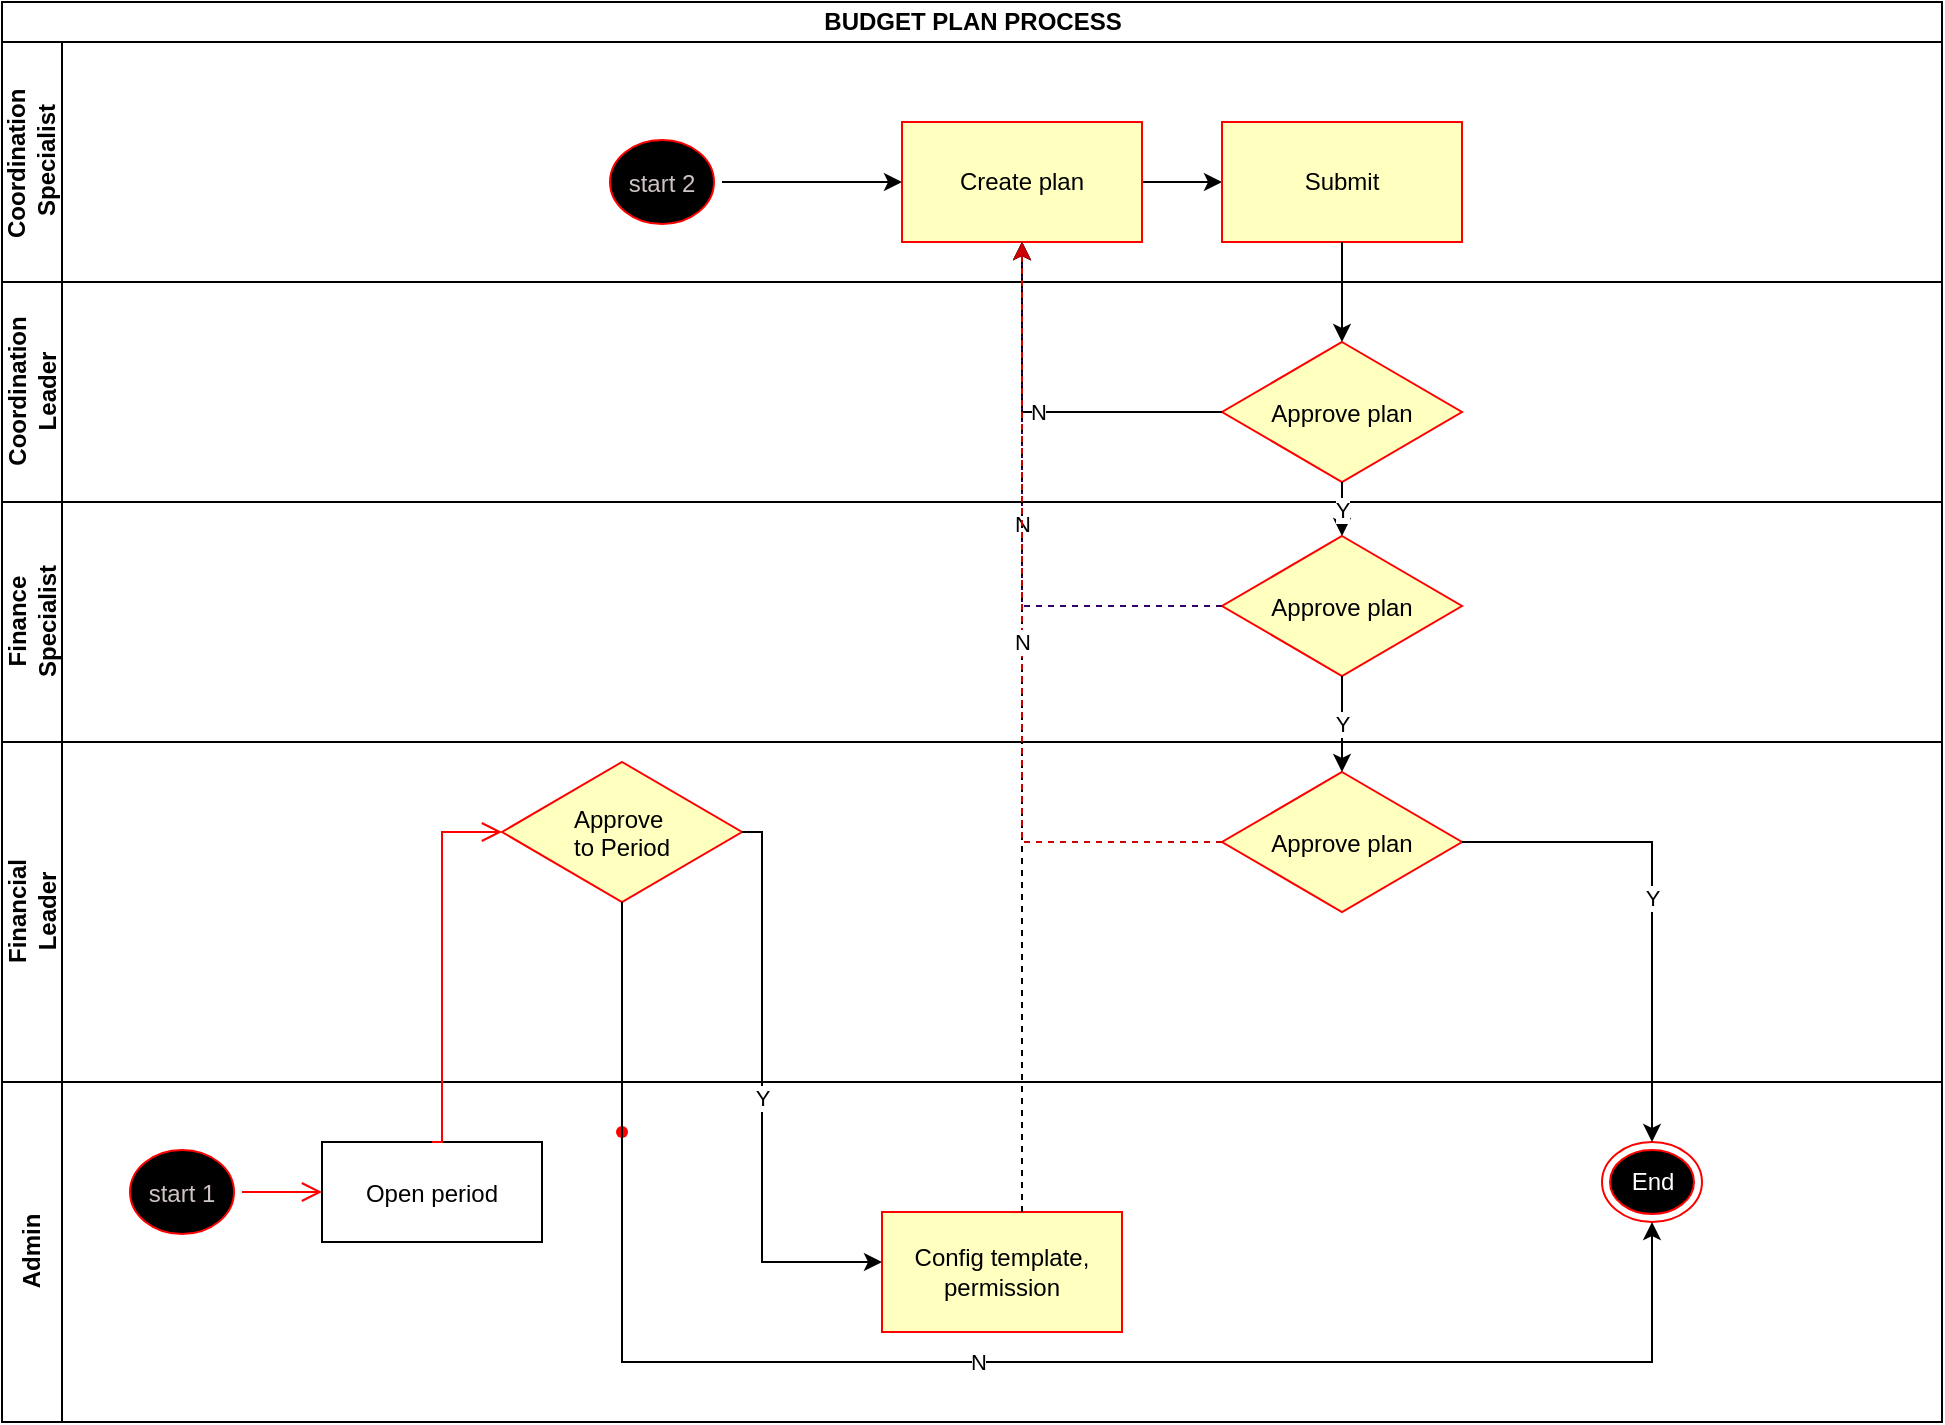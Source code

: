 <mxfile version="28.2.7" pages="7">
  <diagram name="ActivityDiagram_plan" id="e7e014a7-5840-1c2e-5031-d8a46d1fe8dd">
    <mxGraphModel dx="1489" dy="1579" grid="1" gridSize="10" guides="1" tooltips="1" connect="1" arrows="1" fold="1" page="1" pageScale="1" pageWidth="1169" pageHeight="826" background="none" math="0" shadow="0">
      <root>
        <mxCell id="0" />
        <mxCell id="1" parent="0" />
        <mxCell id="-gmBfWTodBVbKLzpmrSE-76" value="BUDGET PLAN PROCESS" style="swimlane;childLayout=stackLayout;resizeParent=1;resizeParentMax=0;horizontal=1;startSize=20;horizontalStack=0;html=1;" vertex="1" parent="1">
          <mxGeometry x="60" y="-680" width="970" height="370" as="geometry" />
        </mxCell>
        <mxCell id="-gmBfWTodBVbKLzpmrSE-77" value="&lt;div&gt;Coordination&amp;nbsp;&lt;/div&gt;&lt;div&gt;Specialist&lt;br&gt;&lt;/div&gt;" style="swimlane;startSize=30;horizontal=0;html=1;spacingLeft=1;" vertex="1" parent="-gmBfWTodBVbKLzpmrSE-76">
          <mxGeometry y="20" width="970" height="120" as="geometry" />
        </mxCell>
        <mxCell id="-gmBfWTodBVbKLzpmrSE-106" value="" style="edgeStyle=orthogonalEdgeStyle;rounded=0;orthogonalLoop=1;jettySize=auto;html=1;" edge="1" parent="-gmBfWTodBVbKLzpmrSE-77" source="-gmBfWTodBVbKLzpmrSE-93" target="-gmBfWTodBVbKLzpmrSE-103">
          <mxGeometry relative="1" as="geometry" />
        </mxCell>
        <mxCell id="-gmBfWTodBVbKLzpmrSE-93" value="Create plan" style="whiteSpace=wrap;html=1;fillColor=#ffffc0;strokeColor=#ff0000;" vertex="1" parent="-gmBfWTodBVbKLzpmrSE-77">
          <mxGeometry x="450" y="40" width="120" height="60" as="geometry" />
        </mxCell>
        <mxCell id="-gmBfWTodBVbKLzpmrSE-96" value="" style="edgeStyle=orthogonalEdgeStyle;rounded=0;orthogonalLoop=1;jettySize=auto;html=1;" edge="1" parent="-gmBfWTodBVbKLzpmrSE-77" source="-gmBfWTodBVbKLzpmrSE-95" target="-gmBfWTodBVbKLzpmrSE-93">
          <mxGeometry relative="1" as="geometry" />
        </mxCell>
        <mxCell id="-gmBfWTodBVbKLzpmrSE-95" value="start 2" style="ellipse;shape=startState;fillColor=#000000;strokeColor=#ff0000;fontColor=light-dark(#cfc4c4, #ededed);" vertex="1" parent="-gmBfWTodBVbKLzpmrSE-77">
          <mxGeometry x="300" y="45" width="60" height="50" as="geometry" />
        </mxCell>
        <mxCell id="-gmBfWTodBVbKLzpmrSE-103" value="Submit" style="whiteSpace=wrap;html=1;fillColor=#ffffc0;strokeColor=#ff0000;" vertex="1" parent="-gmBfWTodBVbKLzpmrSE-77">
          <mxGeometry x="610" y="40" width="120" height="60" as="geometry" />
        </mxCell>
        <mxCell id="-gmBfWTodBVbKLzpmrSE-78" value="Coordination &lt;div&gt;Leader&lt;/div&gt;" style="swimlane;startSize=30;horizontal=0;html=1;" vertex="1" parent="-gmBfWTodBVbKLzpmrSE-76">
          <mxGeometry y="140" width="970" height="110" as="geometry" />
        </mxCell>
        <mxCell id="-gmBfWTodBVbKLzpmrSE-104" value="Approve plan" style="rhombus;fillColor=#ffffc0;strokeColor=#ff0000;" vertex="1" parent="-gmBfWTodBVbKLzpmrSE-78">
          <mxGeometry x="610" y="30" width="120" height="70" as="geometry" />
        </mxCell>
        <mxCell id="-gmBfWTodBVbKLzpmrSE-79" value="Finance&lt;div&gt;Specialist&lt;/div&gt;" style="swimlane;startSize=30;horizontal=0;html=1;" vertex="1" parent="-gmBfWTodBVbKLzpmrSE-76">
          <mxGeometry y="250" width="970" height="120" as="geometry" />
        </mxCell>
        <mxCell id="-gmBfWTodBVbKLzpmrSE-110" value="Approve plan" style="rhombus;fillColor=#ffffc0;strokeColor=#ff0000;" vertex="1" parent="-gmBfWTodBVbKLzpmrSE-79">
          <mxGeometry x="610" y="17" width="120" height="70" as="geometry" />
        </mxCell>
        <mxCell id="-gmBfWTodBVbKLzpmrSE-105" value="" style="edgeStyle=orthogonalEdgeStyle;rounded=0;orthogonalLoop=1;jettySize=auto;html=1;" edge="1" parent="-gmBfWTodBVbKLzpmrSE-76" source="-gmBfWTodBVbKLzpmrSE-103" target="-gmBfWTodBVbKLzpmrSE-104">
          <mxGeometry relative="1" as="geometry" />
        </mxCell>
        <mxCell id="-gmBfWTodBVbKLzpmrSE-109" value="N" style="edgeStyle=orthogonalEdgeStyle;rounded=0;orthogonalLoop=1;jettySize=auto;html=1;" edge="1" parent="-gmBfWTodBVbKLzpmrSE-76" source="-gmBfWTodBVbKLzpmrSE-104" target="-gmBfWTodBVbKLzpmrSE-93">
          <mxGeometry relative="1" as="geometry">
            <mxPoint x="590" y="290" as="sourcePoint" />
            <mxPoint x="590" y="340" as="targetPoint" />
          </mxGeometry>
        </mxCell>
        <mxCell id="-gmBfWTodBVbKLzpmrSE-115" value="Y" style="edgeStyle=orthogonalEdgeStyle;rounded=0;orthogonalLoop=1;jettySize=auto;html=1;exitX=0.5;exitY=1;exitDx=0;exitDy=0;" edge="1" parent="-gmBfWTodBVbKLzpmrSE-76" source="-gmBfWTodBVbKLzpmrSE-104" target="-gmBfWTodBVbKLzpmrSE-110">
          <mxGeometry relative="1" as="geometry">
            <mxPoint x="770" y="270" as="sourcePoint" />
            <mxPoint x="850" y="270" as="targetPoint" />
          </mxGeometry>
        </mxCell>
        <mxCell id="-gmBfWTodBVbKLzpmrSE-116" value="N" style="edgeStyle=orthogonalEdgeStyle;rounded=0;orthogonalLoop=1;jettySize=auto;html=1;exitX=0;exitY=0.5;exitDx=0;exitDy=0;dashed=1;strokeColor=#330066;" edge="1" parent="-gmBfWTodBVbKLzpmrSE-76" source="-gmBfWTodBVbKLzpmrSE-110" target="-gmBfWTodBVbKLzpmrSE-93">
          <mxGeometry relative="1" as="geometry">
            <mxPoint x="650" y="385" as="sourcePoint" />
            <mxPoint x="560" y="300" as="targetPoint" />
          </mxGeometry>
        </mxCell>
        <mxCell id="-gmBfWTodBVbKLzpmrSE-82" value="Financial&lt;div&gt;Leader&lt;/div&gt;" style="swimlane;startSize=30;horizontal=0;html=1;align=center;" vertex="1" parent="1">
          <mxGeometry x="60" y="-310" width="970" height="170" as="geometry" />
        </mxCell>
        <mxCell id="-gmBfWTodBVbKLzpmrSE-87" value="Approve &#xa;to Period" style="rhombus;fillColor=#ffffc0;strokeColor=#ff0000;" vertex="1" parent="-gmBfWTodBVbKLzpmrSE-82">
          <mxGeometry x="250" y="10" width="120" height="70" as="geometry" />
        </mxCell>
        <mxCell id="-gmBfWTodBVbKLzpmrSE-91" value="" style="shape=waypoint;sketch=0;size=6;pointerEvents=1;points=[];fillColor=#ffffc0;resizable=0;rotatable=0;perimeter=centerPerimeter;snapToPoint=1;strokeColor=#ff0000;" vertex="1" parent="-gmBfWTodBVbKLzpmrSE-82">
          <mxGeometry x="300" y="185" width="20" height="20" as="geometry" />
        </mxCell>
        <mxCell id="-gmBfWTodBVbKLzpmrSE-111" value="Approve plan" style="rhombus;fillColor=#ffffc0;strokeColor=#ff0000;" vertex="1" parent="-gmBfWTodBVbKLzpmrSE-82">
          <mxGeometry x="610" y="15" width="120" height="70" as="geometry" />
        </mxCell>
        <mxCell id="-gmBfWTodBVbKLzpmrSE-83" value="Admin" style="swimlane;startSize=30;horizontal=0;html=1;" vertex="1" parent="1">
          <mxGeometry x="60" y="-140" width="970" height="170" as="geometry" />
        </mxCell>
        <mxCell id="-gmBfWTodBVbKLzpmrSE-81" value="start 1" style="ellipse;shape=startState;fillColor=#000000;strokeColor=#ff0000;fontColor=light-dark(#cfc4c4, #ededed);" vertex="1" parent="-gmBfWTodBVbKLzpmrSE-83">
          <mxGeometry x="60" y="30" width="60" height="50" as="geometry" />
        </mxCell>
        <mxCell id="-gmBfWTodBVbKLzpmrSE-84" value="Open period" style="" vertex="1" parent="-gmBfWTodBVbKLzpmrSE-83">
          <mxGeometry x="160" y="30" width="110" height="50" as="geometry" />
        </mxCell>
        <mxCell id="-gmBfWTodBVbKLzpmrSE-85" value="" style="edgeStyle=elbowEdgeStyle;elbow=horizontal;verticalAlign=bottom;endArrow=open;endSize=8;strokeColor=#FF0000;endFill=1;rounded=0;entryX=0;entryY=0.5;entryDx=0;entryDy=0;" edge="1" parent="-gmBfWTodBVbKLzpmrSE-83" source="-gmBfWTodBVbKLzpmrSE-81" target="-gmBfWTodBVbKLzpmrSE-84">
          <mxGeometry x="40" y="130" as="geometry">
            <mxPoint x="101" y="220" as="targetPoint" />
            <mxPoint x="100" y="180" as="sourcePoint" />
          </mxGeometry>
        </mxCell>
        <mxCell id="-gmBfWTodBVbKLzpmrSE-112" value="End" style="ellipse;html=1;shape=endState;fillColor=#000000;strokeColor=#ff0000;fontColor=#FFFFFF;" vertex="1" parent="-gmBfWTodBVbKLzpmrSE-83">
          <mxGeometry x="800" y="30" width="50" height="40" as="geometry" />
        </mxCell>
        <mxCell id="-gmBfWTodBVbKLzpmrSE-89" value="Config template, permission" style="whiteSpace=wrap;html=1;fillColor=#ffffc0;strokeColor=#ff0000;" vertex="1" parent="-gmBfWTodBVbKLzpmrSE-83">
          <mxGeometry x="440" y="65" width="120" height="60" as="geometry" />
        </mxCell>
        <mxCell id="-gmBfWTodBVbKLzpmrSE-88" value="" style="edgeStyle=elbowEdgeStyle;elbow=horizontal;verticalAlign=bottom;endArrow=open;endSize=8;strokeColor=#FF0000;endFill=1;rounded=0;entryX=0;entryY=0.5;entryDx=0;entryDy=0;exitX=0.5;exitY=0;exitDx=0;exitDy=0;" edge="1" parent="1" source="-gmBfWTodBVbKLzpmrSE-84" target="-gmBfWTodBVbKLzpmrSE-87">
          <mxGeometry x="100" y="40" as="geometry">
            <mxPoint x="251" y="-100" as="targetPoint" />
            <mxPoint x="250" y="-140" as="sourcePoint" />
            <Array as="points">
              <mxPoint x="280" y="-150" />
            </Array>
          </mxGeometry>
        </mxCell>
        <mxCell id="-gmBfWTodBVbKLzpmrSE-94" value="" style="edgeStyle=orthogonalEdgeStyle;rounded=0;orthogonalLoop=1;jettySize=auto;html=1;dashed=1;" edge="1" parent="1" source="-gmBfWTodBVbKLzpmrSE-89" target="-gmBfWTodBVbKLzpmrSE-93">
          <mxGeometry relative="1" as="geometry">
            <Array as="points">
              <mxPoint x="570" y="-190" />
              <mxPoint x="570" y="-190" />
            </Array>
          </mxGeometry>
        </mxCell>
        <mxCell id="-gmBfWTodBVbKLzpmrSE-92" value="N" style="edgeStyle=orthogonalEdgeStyle;rounded=0;orthogonalLoop=1;jettySize=auto;html=1;" edge="1" parent="1" source="-gmBfWTodBVbKLzpmrSE-87" target="-gmBfWTodBVbKLzpmrSE-112">
          <mxGeometry relative="1" as="geometry">
            <Array as="points">
              <mxPoint x="370" />
              <mxPoint x="885" />
            </Array>
          </mxGeometry>
        </mxCell>
        <mxCell id="-gmBfWTodBVbKLzpmrSE-113" value="Y" style="edgeStyle=orthogonalEdgeStyle;rounded=0;orthogonalLoop=1;jettySize=auto;html=1;entryX=0.5;entryY=0;entryDx=0;entryDy=0;" edge="1" parent="1" source="-gmBfWTodBVbKLzpmrSE-111" target="-gmBfWTodBVbKLzpmrSE-112">
          <mxGeometry relative="1" as="geometry">
            <mxPoint x="600" y="-180" as="sourcePoint" />
            <mxPoint x="680" y="-180" as="targetPoint" />
          </mxGeometry>
        </mxCell>
        <mxCell id="-gmBfWTodBVbKLzpmrSE-114" value="Y" style="edgeStyle=orthogonalEdgeStyle;rounded=0;orthogonalLoop=1;jettySize=auto;html=1;exitX=0.5;exitY=1;exitDx=0;exitDy=0;" edge="1" parent="1" source="-gmBfWTodBVbKLzpmrSE-110" target="-gmBfWTodBVbKLzpmrSE-111">
          <mxGeometry relative="1" as="geometry">
            <mxPoint x="680" y="-290" as="sourcePoint" />
            <mxPoint x="760" y="-290" as="targetPoint" />
          </mxGeometry>
        </mxCell>
        <mxCell id="-gmBfWTodBVbKLzpmrSE-90" value="Y" style="edgeStyle=orthogonalEdgeStyle;rounded=0;orthogonalLoop=1;jettySize=auto;html=1;exitX=1;exitY=0.5;exitDx=0;exitDy=0;" edge="1" parent="1" source="-gmBfWTodBVbKLzpmrSE-87" target="-gmBfWTodBVbKLzpmrSE-89">
          <mxGeometry relative="1" as="geometry">
            <Array as="points">
              <mxPoint x="440" y="-265" />
              <mxPoint x="440" y="-50" />
            </Array>
          </mxGeometry>
        </mxCell>
        <mxCell id="-gmBfWTodBVbKLzpmrSE-117" value="N" style="edgeStyle=orthogonalEdgeStyle;rounded=0;orthogonalLoop=1;jettySize=auto;html=1;exitX=0;exitY=0.5;exitDx=0;exitDy=0;dashed=1;strokeColor=#CC0000;" edge="1" parent="1" source="-gmBfWTodBVbKLzpmrSE-111" target="-gmBfWTodBVbKLzpmrSE-93">
          <mxGeometry relative="1" as="geometry">
            <mxPoint x="720" y="-185" as="sourcePoint" />
            <mxPoint x="630" y="-270" as="targetPoint" />
          </mxGeometry>
        </mxCell>
      </root>
    </mxGraphModel>
  </diagram>
  <diagram id="lO8-ZBWHJdfazQ3EEGiB" name="ActivityDiagram_adjustment">
    <mxGraphModel dx="1895" dy="958" grid="1" gridSize="10" guides="1" tooltips="1" connect="1" arrows="1" fold="1" page="1" pageScale="1" pageWidth="850" pageHeight="1100" math="0" shadow="0">
      <root>
        <mxCell id="0" />
        <mxCell id="1" parent="0" />
        <mxCell id="827zh1DpxGqWY2eNjHGb-1" value="" style="swimlane;childLayout=stackLayout;resizeParent=1;resizeParentMax=0;horizontal=1;startSize=30;horizontalStack=0;html=1;flipH=0;flipV=0;strokeColor=#999999;fixedWidth=0;collapsible=0;swimlaneLine=1;noLabel=0;expand=0;" vertex="1" parent="1">
          <mxGeometry x="220" y="90" width="1370" height="1010" as="geometry" />
        </mxCell>
        <mxCell id="827zh1DpxGqWY2eNjHGb-7" value="ĐV đề xuất&lt;div&gt;CV&lt;/div&gt;" style="swimlane;startSize=30;horizontal=0;html=1;strokeColor=#999999;" vertex="1" parent="827zh1DpxGqWY2eNjHGb-1">
          <mxGeometry y="30" width="1370" height="120" as="geometry" />
        </mxCell>
        <mxCell id="827zh1DpxGqWY2eNjHGb-21" value="" style="edgeStyle=orthogonalEdgeStyle;rounded=0;orthogonalLoop=1;jettySize=auto;html=1;" edge="1" parent="827zh1DpxGqWY2eNjHGb-7" source="827zh1DpxGqWY2eNjHGb-18" target="827zh1DpxGqWY2eNjHGb-20">
          <mxGeometry relative="1" as="geometry" />
        </mxCell>
        <mxCell id="827zh1DpxGqWY2eNjHGb-18" value="" style="ellipse;html=1;shape=startState;fillColor=#000000;strokeColor=#ff0000;" vertex="1" parent="827zh1DpxGqWY2eNjHGb-7">
          <mxGeometry x="40" y="40" width="30" height="30" as="geometry" />
        </mxCell>
        <mxCell id="827zh1DpxGqWY2eNjHGb-20" value="Tạo phiếu yêu cầu" style="whiteSpace=wrap;html=1;fillColor=#FFFFFF;strokeColor=#ff0000;" vertex="1" parent="827zh1DpxGqWY2eNjHGb-7">
          <mxGeometry x="105" y="25" width="120" height="60" as="geometry" />
        </mxCell>
        <mxCell id="827zh1DpxGqWY2eNjHGb-2" value="ĐV đề xuất&amp;nbsp;&lt;div&gt;Lãnh đạo&lt;/div&gt;" style="swimlane;startSize=30;horizontal=0;html=1;strokeColor=#999999;" vertex="1" parent="827zh1DpxGqWY2eNjHGb-1">
          <mxGeometry y="150" width="1370" height="120" as="geometry" />
        </mxCell>
        <mxCell id="827zh1DpxGqWY2eNjHGb-22" value="Duyệt" style="rhombus;whiteSpace=wrap;html=1;fillColor=#FFFFFF;strokeColor=#ff0000;" vertex="1" parent="827zh1DpxGqWY2eNjHGb-2">
          <mxGeometry x="260" y="35" width="80" height="80" as="geometry" />
        </mxCell>
        <mxCell id="827zh1DpxGqWY2eNjHGb-3" value="ĐV Đầu mối&lt;div&gt;CV&lt;/div&gt;" style="swimlane;startSize=30;horizontal=0;html=1;strokeColor=#999999;allowArrows=0;expand=0;" vertex="1" parent="827zh1DpxGqWY2eNjHGb-1">
          <mxGeometry y="270" width="1370" height="200" as="geometry" />
        </mxCell>
        <mxCell id="827zh1DpxGqWY2eNjHGb-27" value="đồng ý" style="edgeStyle=orthogonalEdgeStyle;rounded=0;orthogonalLoop=1;jettySize=auto;html=1;" edge="1" parent="827zh1DpxGqWY2eNjHGb-3" source="827zh1DpxGqWY2eNjHGb-24" target="827zh1DpxGqWY2eNjHGb-26">
          <mxGeometry relative="1" as="geometry" />
        </mxCell>
        <mxCell id="827zh1DpxGqWY2eNjHGb-24" value="Rà soát" style="rhombus;whiteSpace=wrap;html=1;fillColor=#FFFFFF;strokeColor=#ff0000;" vertex="1" parent="827zh1DpxGqWY2eNjHGb-3">
          <mxGeometry x="370" y="20" width="80" height="80" as="geometry" />
        </mxCell>
        <mxCell id="827zh1DpxGqWY2eNjHGb-26" value="Tạo mới ĐNĐC" style="rounded=1;whiteSpace=wrap;html=1;fillColor=#FFFFFF;strokeColor=#ff0000;" vertex="1" parent="827zh1DpxGqWY2eNjHGb-3">
          <mxGeometry x="510" y="30" width="120" height="60" as="geometry" />
        </mxCell>
        <mxCell id="827zh1DpxGqWY2eNjHGb-29" value="" style="ellipse;html=1;shape=startState;fillColor=#000000;strokeColor=#ff0000;" vertex="1" parent="827zh1DpxGqWY2eNjHGb-3">
          <mxGeometry x="390" y="140" width="30" height="30" as="geometry" />
        </mxCell>
        <mxCell id="827zh1DpxGqWY2eNjHGb-30" value="" style="edgeStyle=orthogonalEdgeStyle;rounded=0;orthogonalLoop=1;jettySize=auto;html=1;entryX=0.25;entryY=1;entryDx=0;entryDy=0;" edge="1" parent="827zh1DpxGqWY2eNjHGb-3" source="827zh1DpxGqWY2eNjHGb-29" target="827zh1DpxGqWY2eNjHGb-26">
          <mxGeometry relative="1" as="geometry">
            <mxPoint x="430" y="170" as="sourcePoint" />
            <mxPoint x="465" y="170" as="targetPoint" />
          </mxGeometry>
        </mxCell>
        <mxCell id="827zh1DpxGqWY2eNjHGb-33" value="Điều chỉnh theo tham mưu/gợi ý" style="whiteSpace=wrap;html=1;fillColor=#FFFFFF;strokeColor=#ff0000;rounded=1;" vertex="1" parent="827zh1DpxGqWY2eNjHGb-3">
          <mxGeometry x="710" y="30" width="120" height="60" as="geometry" />
        </mxCell>
        <mxCell id="827zh1DpxGqWY2eNjHGb-4" value="ĐV Đầu mối&lt;div&gt;LĐ&lt;/div&gt;" style="swimlane;startSize=30;horizontal=0;html=1;strokeColor=#999999;" vertex="1" parent="827zh1DpxGqWY2eNjHGb-1">
          <mxGeometry y="470" width="1370" height="110" as="geometry" />
        </mxCell>
        <mxCell id="827zh1DpxGqWY2eNjHGb-35" value="Rà soát" style="rhombus;whiteSpace=wrap;html=1;fillColor=#FFFFFF;strokeColor=#ff0000;rounded=1;" vertex="1" parent="827zh1DpxGqWY2eNjHGb-4">
          <mxGeometry x="830" y="20" width="80" height="80" as="geometry" />
        </mxCell>
        <mxCell id="827zh1DpxGqWY2eNjHGb-5" value="ĐV Tham mưu,&lt;div&gt;&amp;nbsp;CTQ&lt;/div&gt;" style="swimlane;startSize=30;horizontal=0;html=1;strokeColor=#999999;" vertex="1" parent="827zh1DpxGqWY2eNjHGb-1">
          <mxGeometry y="580" width="1370" height="130" as="geometry" />
        </mxCell>
        <mxCell id="827zh1DpxGqWY2eNjHGb-31" value="Đồng ý&lt;div&gt;tham vấn&lt;/div&gt;" style="rhombus;whiteSpace=wrap;html=1;fillColor=#FFFFFF;strokeColor=#ff0000;rounded=1;" vertex="1" parent="827zh1DpxGqWY2eNjHGb-5">
          <mxGeometry x="530" y="25" width="80" height="80" as="geometry" />
        </mxCell>
        <mxCell id="827zh1DpxGqWY2eNjHGb-6" value="TC&lt;div&gt;CV&lt;/div&gt;" style="swimlane;startSize=30;horizontal=0;html=1;strokeColor=#999999;" vertex="1" parent="827zh1DpxGqWY2eNjHGb-1">
          <mxGeometry y="710" width="1370" height="180" as="geometry" />
        </mxCell>
        <mxCell id="827zh1DpxGqWY2eNjHGb-40" value="" style="edgeStyle=orthogonalEdgeStyle;rounded=0;orthogonalLoop=1;jettySize=auto;html=1;" edge="1" parent="827zh1DpxGqWY2eNjHGb-6" source="827zh1DpxGqWY2eNjHGb-37" target="827zh1DpxGqWY2eNjHGb-39">
          <mxGeometry relative="1" as="geometry" />
        </mxCell>
        <mxCell id="827zh1DpxGqWY2eNjHGb-37" value="Rà soát" style="rhombus;whiteSpace=wrap;html=1;fillColor=#FFFFFF;strokeColor=#ff0000;rounded=1;" vertex="1" parent="827zh1DpxGqWY2eNjHGb-6">
          <mxGeometry x="830" y="30" width="80" height="80" as="geometry" />
        </mxCell>
        <mxCell id="827zh1DpxGqWY2eNjHGb-39" value="Tạo mới Hạch toán" style="whiteSpace=wrap;html=1;fillColor=#FFFFFF;strokeColor=#ff0000;rounded=1;" vertex="1" parent="827zh1DpxGqWY2eNjHGb-6">
          <mxGeometry x="970" y="40" width="120" height="60" as="geometry" />
        </mxCell>
        <mxCell id="827zh1DpxGqWY2eNjHGb-41" value="" style="ellipse;html=1;shape=startState;fillColor=#000000;strokeColor=#ff0000;" vertex="1" parent="827zh1DpxGqWY2eNjHGb-6">
          <mxGeometry x="855" y="120" width="30" height="30" as="geometry" />
        </mxCell>
        <mxCell id="827zh1DpxGqWY2eNjHGb-42" value="" style="edgeStyle=orthogonalEdgeStyle;rounded=0;orthogonalLoop=1;jettySize=auto;html=1;entryX=0.25;entryY=1;entryDx=0;entryDy=0;" edge="1" parent="827zh1DpxGqWY2eNjHGb-6" source="827zh1DpxGqWY2eNjHGb-41" target="827zh1DpxGqWY2eNjHGb-39">
          <mxGeometry relative="1" as="geometry">
            <mxPoint x="925" y="220" as="sourcePoint" />
            <mxPoint x="975" y="140" as="targetPoint" />
          </mxGeometry>
        </mxCell>
        <mxCell id="827zh1DpxGqWY2eNjHGb-8" value="TC - Lãnh đạo" style="swimlane;startSize=30;horizontal=0;html=1;strokeColor=#999999;" vertex="1" parent="827zh1DpxGqWY2eNjHGb-1">
          <mxGeometry y="890" width="1370" height="120" as="geometry" />
        </mxCell>
        <mxCell id="827zh1DpxGqWY2eNjHGb-46" value="đồng ý" style="edgeStyle=orthogonalEdgeStyle;rounded=0;orthogonalLoop=1;jettySize=auto;html=1;" edge="1" parent="827zh1DpxGqWY2eNjHGb-8" source="827zh1DpxGqWY2eNjHGb-43" target="827zh1DpxGqWY2eNjHGb-47">
          <mxGeometry relative="1" as="geometry">
            <mxPoint x="1280" y="70" as="targetPoint" />
          </mxGeometry>
        </mxCell>
        <mxCell id="827zh1DpxGqWY2eNjHGb-43" value="Phê duyệt" style="rhombus;whiteSpace=wrap;html=1;fillColor=#FFFFFF;strokeColor=#ff0000;rounded=1;" vertex="1" parent="827zh1DpxGqWY2eNjHGb-8">
          <mxGeometry x="1080" y="30" width="80" height="80" as="geometry" />
        </mxCell>
        <mxCell id="827zh1DpxGqWY2eNjHGb-47" value="" style="ellipse;html=1;shape=endState;fillColor=#000000;strokeColor=#ff0000;" vertex="1" parent="827zh1DpxGqWY2eNjHGb-8">
          <mxGeometry x="1280" y="55" width="30" height="30" as="geometry" />
        </mxCell>
        <mxCell id="827zh1DpxGqWY2eNjHGb-23" value="" style="edgeStyle=orthogonalEdgeStyle;rounded=0;orthogonalLoop=1;jettySize=auto;html=1;" edge="1" parent="827zh1DpxGqWY2eNjHGb-1" source="827zh1DpxGqWY2eNjHGb-20" target="827zh1DpxGqWY2eNjHGb-22">
          <mxGeometry relative="1" as="geometry" />
        </mxCell>
        <mxCell id="827zh1DpxGqWY2eNjHGb-25" value="đồng ý" style="edgeStyle=orthogonalEdgeStyle;rounded=0;orthogonalLoop=1;jettySize=auto;html=1;entryX=0.5;entryY=0;entryDx=0;entryDy=0;" edge="1" parent="827zh1DpxGqWY2eNjHGb-1" source="827zh1DpxGqWY2eNjHGb-22" target="827zh1DpxGqWY2eNjHGb-24">
          <mxGeometry relative="1" as="geometry">
            <mxPoint x="230" y="275" as="targetPoint" />
            <Array as="points">
              <mxPoint x="410" y="230" />
            </Array>
          </mxGeometry>
        </mxCell>
        <mxCell id="827zh1DpxGqWY2eNjHGb-28" value="Từ chối" style="edgeStyle=orthogonalEdgeStyle;rounded=0;orthogonalLoop=1;jettySize=auto;html=1;dashed=1;" edge="1" parent="827zh1DpxGqWY2eNjHGb-1" source="827zh1DpxGqWY2eNjHGb-22" target="827zh1DpxGqWY2eNjHGb-20">
          <mxGeometry relative="1" as="geometry">
            <mxPoint x="90" y="180" as="sourcePoint" />
            <mxPoint x="115" y="245" as="targetPoint" />
          </mxGeometry>
        </mxCell>
        <mxCell id="827zh1DpxGqWY2eNjHGb-32" value="" style="edgeStyle=orthogonalEdgeStyle;rounded=0;orthogonalLoop=1;jettySize=auto;html=1;" edge="1" parent="827zh1DpxGqWY2eNjHGb-1" source="827zh1DpxGqWY2eNjHGb-26" target="827zh1DpxGqWY2eNjHGb-31">
          <mxGeometry relative="1" as="geometry" />
        </mxCell>
        <mxCell id="827zh1DpxGqWY2eNjHGb-34" value="Đồng ý" style="edgeStyle=orthogonalEdgeStyle;rounded=0;orthogonalLoop=1;jettySize=auto;html=1;entryX=0.25;entryY=1;entryDx=0;entryDy=0;" edge="1" parent="827zh1DpxGqWY2eNjHGb-1" source="827zh1DpxGqWY2eNjHGb-31" target="827zh1DpxGqWY2eNjHGb-33">
          <mxGeometry relative="1" as="geometry" />
        </mxCell>
        <mxCell id="827zh1DpxGqWY2eNjHGb-36" value="" style="edgeStyle=orthogonalEdgeStyle;rounded=0;orthogonalLoop=1;jettySize=auto;html=1;exitX=1;exitY=0.5;exitDx=0;exitDy=0;" edge="1" parent="827zh1DpxGqWY2eNjHGb-1" source="827zh1DpxGqWY2eNjHGb-33" target="827zh1DpxGqWY2eNjHGb-35">
          <mxGeometry relative="1" as="geometry" />
        </mxCell>
        <mxCell id="827zh1DpxGqWY2eNjHGb-38" value="" style="edgeStyle=orthogonalEdgeStyle;rounded=0;orthogonalLoop=1;jettySize=auto;html=1;" edge="1" parent="827zh1DpxGqWY2eNjHGb-1" source="827zh1DpxGqWY2eNjHGb-35" target="827zh1DpxGqWY2eNjHGb-37">
          <mxGeometry relative="1" as="geometry" />
        </mxCell>
        <mxCell id="827zh1DpxGqWY2eNjHGb-44" value="" style="edgeStyle=orthogonalEdgeStyle;rounded=0;orthogonalLoop=1;jettySize=auto;html=1;" edge="1" parent="827zh1DpxGqWY2eNjHGb-1" source="827zh1DpxGqWY2eNjHGb-39" target="827zh1DpxGqWY2eNjHGb-43">
          <mxGeometry relative="1" as="geometry">
            <Array as="points">
              <mxPoint x="1120" y="780" />
            </Array>
          </mxGeometry>
        </mxCell>
        <mxCell id="827zh1DpxGqWY2eNjHGb-48" value="Từ chối" style="edgeStyle=orthogonalEdgeStyle;rounded=0;orthogonalLoop=1;jettySize=auto;html=1;exitX=0;exitY=0.5;exitDx=0;exitDy=0;entryX=0.5;entryY=1;entryDx=0;entryDy=0;dashed=1;dashPattern=12 12;" edge="1" parent="827zh1DpxGqWY2eNjHGb-1" source="827zh1DpxGqWY2eNjHGb-24" target="827zh1DpxGqWY2eNjHGb-20">
          <mxGeometry relative="1" as="geometry">
            <mxPoint x="307" y="437" as="sourcePoint" />
            <mxPoint x="210" y="320" as="targetPoint" />
          </mxGeometry>
        </mxCell>
        <mxCell id="827zh1DpxGqWY2eNjHGb-49" value="Từ chối" style="edgeStyle=orthogonalEdgeStyle;rounded=0;orthogonalLoop=1;jettySize=auto;html=1;exitX=0;exitY=0.5;exitDx=0;exitDy=0;entryX=0.375;entryY=1.054;entryDx=0;entryDy=0;dashed=1;entryPerimeter=0;" edge="1" parent="827zh1DpxGqWY2eNjHGb-1" source="827zh1DpxGqWY2eNjHGb-31" target="827zh1DpxGqWY2eNjHGb-26">
          <mxGeometry relative="1" as="geometry">
            <mxPoint x="535" y="815" as="sourcePoint" />
            <mxPoint x="330" y="600" as="targetPoint" />
          </mxGeometry>
        </mxCell>
        <mxCell id="827zh1DpxGqWY2eNjHGb-50" value="Từ chối" style="edgeStyle=orthogonalEdgeStyle;rounded=0;orthogonalLoop=1;jettySize=auto;html=1;exitX=0;exitY=0.5;exitDx=0;exitDy=0;entryX=0.75;entryY=1;entryDx=0;entryDy=0;dashed=1;" edge="1" parent="827zh1DpxGqWY2eNjHGb-1" source="827zh1DpxGqWY2eNjHGb-35" target="827zh1DpxGqWY2eNjHGb-33">
          <mxGeometry relative="1" as="geometry">
            <mxPoint x="1000" y="792" as="sourcePoint" />
            <mxPoint x="1025" y="510" as="targetPoint" />
          </mxGeometry>
        </mxCell>
        <mxCell id="827zh1DpxGqWY2eNjHGb-51" value="Từ chối" style="edgeStyle=orthogonalEdgeStyle;rounded=0;orthogonalLoop=1;jettySize=auto;html=1;exitX=0;exitY=0.5;exitDx=0;exitDy=0;entryX=0.5;entryY=1;entryDx=0;entryDy=0;dashed=1;" edge="1" parent="827zh1DpxGqWY2eNjHGb-1" source="827zh1DpxGqWY2eNjHGb-37" target="827zh1DpxGqWY2eNjHGb-33">
          <mxGeometry relative="1" as="geometry">
            <mxPoint x="820" y="910" as="sourcePoint" />
            <mxPoint x="790" y="740" as="targetPoint" />
          </mxGeometry>
        </mxCell>
        <mxCell id="827zh1DpxGqWY2eNjHGb-52" value="Từ chối" style="edgeStyle=orthogonalEdgeStyle;rounded=0;orthogonalLoop=1;jettySize=auto;html=1;exitX=0;exitY=0.5;exitDx=0;exitDy=0;entryX=0.5;entryY=1;entryDx=0;entryDy=0;dashed=1;" edge="1" parent="827zh1DpxGqWY2eNjHGb-1" source="827zh1DpxGqWY2eNjHGb-43" target="827zh1DpxGqWY2eNjHGb-39">
          <mxGeometry relative="1" as="geometry">
            <mxPoint x="980" y="1150" as="sourcePoint" />
            <mxPoint x="950" y="980" as="targetPoint" />
          </mxGeometry>
        </mxCell>
        <mxCell id="SDlO-wr2AQfVMBkFqx_i-1" value="cross follow chảt" style="shape=table;childLayout=tableLayout;startSize=40;collapsible=0;recursiveResize=0;expand=0;fillColor=none;fontStyle=1" vertex="1" parent="1">
          <mxGeometry x="190" y="1330" width="670" height="300" as="geometry" />
        </mxCell>
        <mxCell id="SDlO-wr2AQfVMBkFqx_i-2" value="" style="edgeStyle=orthogonalEdgeStyle;rounded=0;orthogonalLoop=1;jettySize=auto;html=1;" edge="1" parent="SDlO-wr2AQfVMBkFqx_i-1" source="SDlO-wr2AQfVMBkFqx_i-7" target="SDlO-wr2AQfVMBkFqx_i-17">
          <mxGeometry relative="1" as="geometry" />
        </mxCell>
        <mxCell id="SDlO-wr2AQfVMBkFqx_i-3" value="Customer" style="shape=tableRow;horizontal=0;swimlaneHead=0;swimlaneBody=0;top=0;left=0;bottom=0;right=0;fillColor=none;points=[[0,0.5],[1,0.5]];portConstraint=eastwest;startSize=40;collapsible=0;recursiveResize=0;expand=0;fontStyle=1;" vertex="1" parent="SDlO-wr2AQfVMBkFqx_i-1">
          <mxGeometry y="40" width="670" height="180" as="geometry" />
        </mxCell>
        <mxCell id="SDlO-wr2AQfVMBkFqx_i-4" value="Feel tired" style="swimlane;swimlaneHead=0;swimlaneBody=0;connectable=0;fillColor=none;startSize=40;collapsible=0;recursiveResize=0;expand=0;fontStyle=1;" vertex="1" parent="SDlO-wr2AQfVMBkFqx_i-3">
          <mxGeometry x="40" width="130" height="180" as="geometry">
            <mxRectangle width="130" height="180" as="alternateBounds" />
          </mxGeometry>
        </mxCell>
        <mxCell id="SDlO-wr2AQfVMBkFqx_i-5" style="edgeStyle=orthogonalEdgeStyle;rounded=0;orthogonalLoop=1;jettySize=auto;html=1;" edge="1" parent="SDlO-wr2AQfVMBkFqx_i-4" source="SDlO-wr2AQfVMBkFqx_i-6" target="SDlO-wr2AQfVMBkFqx_i-7">
          <mxGeometry relative="1" as="geometry" />
        </mxCell>
        <mxCell id="SDlO-wr2AQfVMBkFqx_i-6" value="Start" style="rounded=1;whiteSpace=wrap;html=1;arcSize=50;" vertex="1" parent="SDlO-wr2AQfVMBkFqx_i-4">
          <mxGeometry x="20" y="60" width="90" height="40" as="geometry" />
        </mxCell>
        <mxCell id="SDlO-wr2AQfVMBkFqx_i-7" value="Find barista" style="rounded=0;whiteSpace=wrap;html=1;" vertex="1" parent="SDlO-wr2AQfVMBkFqx_i-4">
          <mxGeometry x="20" y="120" width="90" height="40" as="geometry" />
        </mxCell>
        <mxCell id="SDlO-wr2AQfVMBkFqx_i-8" value="Make transaction" style="swimlane;swimlaneHead=0;swimlaneBody=0;connectable=0;fillColor=none;startSize=40;collapsible=0;recursiveResize=0;expand=0;fontStyle=1;" vertex="1" parent="SDlO-wr2AQfVMBkFqx_i-3">
          <mxGeometry x="170" width="370" height="180" as="geometry">
            <mxRectangle width="370" height="180" as="alternateBounds" />
          </mxGeometry>
        </mxCell>
        <mxCell id="SDlO-wr2AQfVMBkFqx_i-9" value="Request latte" style="rounded=0;whiteSpace=wrap;html=1;" vertex="1" parent="SDlO-wr2AQfVMBkFqx_i-8">
          <mxGeometry x="20" y="120" width="90" height="40" as="geometry" />
        </mxCell>
        <mxCell id="SDlO-wr2AQfVMBkFqx_i-10" value="Buy latte" style="rounded=0;whiteSpace=wrap;html=1;" vertex="1" parent="SDlO-wr2AQfVMBkFqx_i-8">
          <mxGeometry x="150" y="120" width="90" height="40" as="geometry" />
        </mxCell>
        <mxCell id="SDlO-wr2AQfVMBkFqx_i-11" value="Feel perky" style="swimlane;swimlaneHead=0;swimlaneBody=0;connectable=0;fillColor=none;startSize=40;collapsible=0;recursiveResize=0;expand=0;fontStyle=1;" vertex="1" parent="SDlO-wr2AQfVMBkFqx_i-3">
          <mxGeometry x="540" width="130" height="180" as="geometry">
            <mxRectangle width="130" height="180" as="alternateBounds" />
          </mxGeometry>
        </mxCell>
        <mxCell id="SDlO-wr2AQfVMBkFqx_i-12" style="edgeStyle=orthogonalEdgeStyle;rounded=0;orthogonalLoop=1;jettySize=auto;html=1;" edge="1" parent="SDlO-wr2AQfVMBkFqx_i-11" source="SDlO-wr2AQfVMBkFqx_i-13" target="SDlO-wr2AQfVMBkFqx_i-14">
          <mxGeometry relative="1" as="geometry" />
        </mxCell>
        <mxCell id="SDlO-wr2AQfVMBkFqx_i-13" value="Drink latte" style="rounded=0;whiteSpace=wrap;html=1;" vertex="1" parent="SDlO-wr2AQfVMBkFqx_i-11">
          <mxGeometry x="20" y="60" width="90" height="40" as="geometry" />
        </mxCell>
        <mxCell id="SDlO-wr2AQfVMBkFqx_i-14" value="End" style="rounded=1;whiteSpace=wrap;html=1;arcSize=50;" vertex="1" parent="SDlO-wr2AQfVMBkFqx_i-11">
          <mxGeometry x="20" y="120" width="90" height="40" as="geometry" />
        </mxCell>
        <mxCell id="SDlO-wr2AQfVMBkFqx_i-15" value="Barista" style="shape=tableRow;horizontal=0;swimlaneHead=0;swimlaneBody=0;top=0;left=0;bottom=0;right=0;fillColor=none;points=[[0,0.5],[1,0.5]];portConstraint=eastwest;startSize=40;collapsible=0;recursiveResize=0;expand=0;fontStyle=1;" vertex="1" parent="SDlO-wr2AQfVMBkFqx_i-1">
          <mxGeometry y="220" width="670" height="80" as="geometry" />
        </mxCell>
        <mxCell id="SDlO-wr2AQfVMBkFqx_i-16" value="" style="swimlane;swimlaneHead=0;swimlaneBody=0;connectable=0;fillColor=none;startSize=0;collapsible=0;recursiveResize=0;expand=0;fontStyle=1;" vertex="1" parent="SDlO-wr2AQfVMBkFqx_i-15">
          <mxGeometry x="40" width="130" height="80" as="geometry">
            <mxRectangle width="130" height="80" as="alternateBounds" />
          </mxGeometry>
        </mxCell>
        <mxCell id="SDlO-wr2AQfVMBkFqx_i-17" value="Greet customer" style="rounded=0;whiteSpace=wrap;html=1;" vertex="1" parent="SDlO-wr2AQfVMBkFqx_i-16">
          <mxGeometry x="20" y="20" width="90" height="40" as="geometry" />
        </mxCell>
        <mxCell id="SDlO-wr2AQfVMBkFqx_i-18" value="" style="swimlane;swimlaneHead=0;swimlaneBody=0;connectable=0;fillColor=none;startSize=0;collapsible=0;recursiveResize=0;expand=0;fontStyle=1;" vertex="1" parent="SDlO-wr2AQfVMBkFqx_i-15">
          <mxGeometry x="170" width="370" height="80" as="geometry">
            <mxRectangle width="370" height="80" as="alternateBounds" />
          </mxGeometry>
        </mxCell>
        <mxCell id="SDlO-wr2AQfVMBkFqx_i-19" value="" style="edgeStyle=orthogonalEdgeStyle;rounded=0;orthogonalLoop=1;jettySize=auto;html=1;" edge="1" parent="SDlO-wr2AQfVMBkFqx_i-18" source="SDlO-wr2AQfVMBkFqx_i-20" target="SDlO-wr2AQfVMBkFqx_i-22">
          <mxGeometry relative="1" as="geometry" />
        </mxCell>
        <mxCell id="SDlO-wr2AQfVMBkFqx_i-20" value="Accept&lt;br&gt;payment" style="rounded=0;whiteSpace=wrap;html=1;" vertex="1" parent="SDlO-wr2AQfVMBkFqx_i-18">
          <mxGeometry x="150" y="20" width="90" height="40" as="geometry" />
        </mxCell>
        <mxCell id="SDlO-wr2AQfVMBkFqx_i-21" value="Write details&lt;br&gt;on cup" style="shape=document;whiteSpace=wrap;html=1;boundedLbl=1;" vertex="1" parent="SDlO-wr2AQfVMBkFqx_i-18">
          <mxGeometry x="20" y="10" width="90" height="60" as="geometry" />
        </mxCell>
        <mxCell id="SDlO-wr2AQfVMBkFqx_i-22" value="Make latte" style="shape=process;whiteSpace=wrap;html=1;backgroundOutline=1;" vertex="1" parent="SDlO-wr2AQfVMBkFqx_i-18">
          <mxGeometry x="260" y="20" width="90" height="40" as="geometry" />
        </mxCell>
        <mxCell id="SDlO-wr2AQfVMBkFqx_i-23" value="" style="swimlane;swimlaneHead=0;swimlaneBody=0;connectable=0;fillColor=none;startSize=0;collapsible=0;recursiveResize=0;expand=0;fontStyle=1;" vertex="1" parent="SDlO-wr2AQfVMBkFqx_i-15">
          <mxGeometry x="540" width="130" height="80" as="geometry">
            <mxRectangle width="130" height="80" as="alternateBounds" />
          </mxGeometry>
        </mxCell>
        <mxCell id="SDlO-wr2AQfVMBkFqx_i-24" value="" style="edgeStyle=orthogonalEdgeStyle;rounded=0;orthogonalLoop=1;jettySize=auto;html=1;" edge="1" parent="SDlO-wr2AQfVMBkFqx_i-1" source="SDlO-wr2AQfVMBkFqx_i-17" target="SDlO-wr2AQfVMBkFqx_i-9">
          <mxGeometry relative="1" as="geometry">
            <Array as="points">
              <mxPoint x="160" y="260" />
              <mxPoint x="160" y="180" />
            </Array>
          </mxGeometry>
        </mxCell>
        <mxCell id="SDlO-wr2AQfVMBkFqx_i-25" value="" style="edgeStyle=orthogonalEdgeStyle;rounded=0;orthogonalLoop=1;jettySize=auto;html=1;" edge="1" parent="SDlO-wr2AQfVMBkFqx_i-1" source="SDlO-wr2AQfVMBkFqx_i-9" target="SDlO-wr2AQfVMBkFqx_i-21">
          <mxGeometry relative="1" as="geometry" />
        </mxCell>
        <mxCell id="SDlO-wr2AQfVMBkFqx_i-26" value="" style="edgeStyle=orthogonalEdgeStyle;rounded=0;orthogonalLoop=1;jettySize=auto;html=1;" edge="1" parent="SDlO-wr2AQfVMBkFqx_i-1" source="SDlO-wr2AQfVMBkFqx_i-21" target="SDlO-wr2AQfVMBkFqx_i-10">
          <mxGeometry relative="1" as="geometry">
            <Array as="points">
              <mxPoint x="300" y="260" />
              <mxPoint x="300" y="180" />
            </Array>
          </mxGeometry>
        </mxCell>
        <mxCell id="SDlO-wr2AQfVMBkFqx_i-27" value="" style="edgeStyle=orthogonalEdgeStyle;rounded=0;orthogonalLoop=1;jettySize=auto;html=1;" edge="1" parent="SDlO-wr2AQfVMBkFqx_i-1" source="SDlO-wr2AQfVMBkFqx_i-10" target="SDlO-wr2AQfVMBkFqx_i-20">
          <mxGeometry relative="1" as="geometry" />
        </mxCell>
        <mxCell id="SDlO-wr2AQfVMBkFqx_i-28" style="edgeStyle=orthogonalEdgeStyle;rounded=0;orthogonalLoop=1;jettySize=auto;html=1;" edge="1" parent="SDlO-wr2AQfVMBkFqx_i-1" source="SDlO-wr2AQfVMBkFqx_i-22" target="SDlO-wr2AQfVMBkFqx_i-13">
          <mxGeometry relative="1" as="geometry">
            <Array as="points">
              <mxPoint x="530" y="260" />
              <mxPoint x="530" y="120" />
            </Array>
          </mxGeometry>
        </mxCell>
      </root>
    </mxGraphModel>
  </diagram>
  <diagram id="qw0KhGHSnDrs2PT_XiOA" name="ActivityDiagram_DoBudget">
    <mxGraphModel dx="2076" dy="620" grid="1" gridSize="10" guides="1" tooltips="1" connect="1" arrows="1" fold="1" page="1" pageScale="1" pageWidth="850" pageHeight="1100" math="0" shadow="0">
      <root>
        <mxCell id="0" />
        <mxCell id="1" parent="0" />
        <mxCell id="CtVYo-d3nder9GVQqAa6-1" value="" style="swimlane;childLayout=stackLayout;resizeParent=1;resizeParentMax=0;horizontal=1;startSize=30;horizontalStack=0;html=1;flipH=0;flipV=0;strokeColor=#999999;fixedWidth=0;collapsible=0;swimlaneLine=1;noLabel=0;expand=0;" vertex="1" parent="1">
          <mxGeometry x="-400" y="170" width="900" height="380" as="geometry" />
        </mxCell>
        <mxCell id="CtVYo-d3nder9GVQqAa6-2" value="Request" style="swimlane;startSize=30;horizontal=0;html=1;strokeColor=#999999;" vertex="1" parent="CtVYo-d3nder9GVQqAa6-1">
          <mxGeometry y="30" width="900" height="350" as="geometry" />
        </mxCell>
        <mxCell id="CtVYo-d3nder9GVQqAa6-3" value="" style="edgeStyle=orthogonalEdgeStyle;rounded=0;orthogonalLoop=1;jettySize=auto;html=1;" edge="1" parent="CtVYo-d3nder9GVQqAa6-2" source="CtVYo-d3nder9GVQqAa6-4" target="CtVYo-d3nder9GVQqAa6-5">
          <mxGeometry relative="1" as="geometry" />
        </mxCell>
        <mxCell id="CtVYo-d3nder9GVQqAa6-4" value="" style="ellipse;html=1;shape=startState;fillColor=#000000;strokeColor=#ff0000;" vertex="1" parent="CtVYo-d3nder9GVQqAa6-2">
          <mxGeometry x="40" y="40" width="30" height="30" as="geometry" />
        </mxCell>
        <mxCell id="CtVYo-d3nder9GVQqAa6-5" value="hold balance" style="whiteSpace=wrap;html=1;fillColor=#FFFFFF;strokeColor=#ff0000;" vertex="1" parent="CtVYo-d3nder9GVQqAa6-2">
          <mxGeometry x="105" y="25" width="120" height="60" as="geometry" />
        </mxCell>
        <mxCell id="CtVYo-d3nder9GVQqAa6-43" value="N" style="edgeStyle=orthogonalEdgeStyle;rounded=0;orthogonalLoop=1;jettySize=auto;html=1;" edge="1" parent="CtVYo-d3nder9GVQqAa6-2" source="CtVYo-d3nder9GVQqAa6-7" target="CtVYo-d3nder9GVQqAa6-42">
          <mxGeometry relative="1" as="geometry" />
        </mxCell>
        <mxCell id="CtVYo-d3nder9GVQqAa6-7" value="Confirm" style="rhombus;whiteSpace=wrap;html=1;fillColor=#FFFFFF;strokeColor=#ff0000;" vertex="1" parent="CtVYo-d3nder9GVQqAa6-2">
          <mxGeometry x="390" y="15" width="80" height="80" as="geometry" />
        </mxCell>
        <mxCell id="CtVYo-d3nder9GVQqAa6-29" value="" style="edgeStyle=orthogonalEdgeStyle;rounded=0;orthogonalLoop=1;jettySize=auto;html=1;" edge="1" parent="CtVYo-d3nder9GVQqAa6-2" source="CtVYo-d3nder9GVQqAa6-5" target="CtVYo-d3nder9GVQqAa6-7">
          <mxGeometry relative="1" as="geometry" />
        </mxCell>
        <mxCell id="CtVYo-d3nder9GVQqAa6-42" value="Submit request" style="rounded=1;whiteSpace=wrap;html=1;fillColor=#FFFFFF;strokeColor=#ff0000;" vertex="1" parent="CtVYo-d3nder9GVQqAa6-2">
          <mxGeometry x="530" y="25" width="120" height="60" as="geometry" />
        </mxCell>
        <mxCell id="CtVYo-d3nder9GVQqAa6-46" value="" style="ellipse;html=1;shape=endState;fillColor=#000000;strokeColor=#ff0000;" vertex="1" parent="CtVYo-d3nder9GVQqAa6-2">
          <mxGeometry x="740" y="130" width="30" height="30" as="geometry" />
        </mxCell>
        <mxCell id="CtVYo-d3nder9GVQqAa6-48" value="" style="edgeStyle=orthogonalEdgeStyle;rounded=0;orthogonalLoop=1;jettySize=auto;html=1;exitX=1;exitY=0.5;exitDx=0;exitDy=0;entryX=0.5;entryY=0;entryDx=0;entryDy=0;" edge="1" parent="CtVYo-d3nder9GVQqAa6-2" source="CtVYo-d3nder9GVQqAa6-42" target="CtVYo-d3nder9GVQqAa6-46">
          <mxGeometry relative="1" as="geometry">
            <mxPoint x="870" y="100" as="sourcePoint" />
            <mxPoint x="840" y="55" as="targetPoint" />
          </mxGeometry>
        </mxCell>
        <mxCell id="CtVYo-d3nder9GVQqAa6-44" value="Revert balance" style="whiteSpace=wrap;html=1;fillColor=#FFFFFF;strokeColor=#ff0000;" vertex="1" parent="CtVYo-d3nder9GVQqAa6-2">
          <mxGeometry x="370" y="235" width="120" height="60" as="geometry" />
        </mxCell>
        <mxCell id="CtVYo-d3nder9GVQqAa6-45" value="Y" style="edgeStyle=orthogonalEdgeStyle;rounded=0;orthogonalLoop=1;jettySize=auto;html=1;" edge="1" parent="CtVYo-d3nder9GVQqAa6-2" source="CtVYo-d3nder9GVQqAa6-7" target="CtVYo-d3nder9GVQqAa6-44">
          <mxGeometry relative="1" as="geometry" />
        </mxCell>
        <mxCell id="CtVYo-d3nder9GVQqAa6-47" value="" style="edgeStyle=orthogonalEdgeStyle;rounded=0;orthogonalLoop=1;jettySize=auto;html=1;exitX=1;exitY=0.5;exitDx=0;exitDy=0;entryX=0.5;entryY=1;entryDx=0;entryDy=0;" edge="1" parent="CtVYo-d3nder9GVQqAa6-2" source="CtVYo-d3nder9GVQqAa6-44" target="CtVYo-d3nder9GVQqAa6-46">
          <mxGeometry relative="1" as="geometry">
            <mxPoint x="890" y="230" as="sourcePoint" />
            <mxPoint x="1085" y="220" as="targetPoint" />
          </mxGeometry>
        </mxCell>
      </root>
    </mxGraphModel>
  </diagram>
  <diagram id="g56x_Sacr_YGseS_Potk" name="Component_All">
    <mxGraphModel dx="1892" dy="527" grid="1" gridSize="10" guides="1" tooltips="1" connect="1" arrows="1" fold="1" page="1" pageScale="1" pageWidth="850" pageHeight="1100" math="0" shadow="0">
      <root>
        <mxCell id="0" />
        <mxCell id="1" parent="0" />
        <mxCell id="PiTE5--tQV9tFxWihUPI-41" value="Gateway" style="html=1;dropTarget=0;whiteSpace=wrap;" vertex="1" parent="1">
          <mxGeometry x="440" y="810" width="90" height="40" as="geometry" />
        </mxCell>
        <mxCell id="PiTE5--tQV9tFxWihUPI-42" value="Identity provider" style="html=1;dropTarget=0;whiteSpace=wrap;" vertex="1" parent="1">
          <mxGeometry x="440" y="720" width="90" height="40" as="geometry" />
        </mxCell>
        <mxCell id="PiTE5--tQV9tFxWihUPI-44" value="FE" style="html=1;dropTarget=0;whiteSpace=wrap;" vertex="1" parent="1">
          <mxGeometry x="620" y="810" width="90" height="40" as="geometry" />
        </mxCell>
        <mxCell id="PiTE5--tQV9tFxWihUPI-65" value="" style="group" vertex="1" connectable="0" parent="1">
          <mxGeometry x="-70" y="720" width="170" height="230" as="geometry" />
        </mxCell>
        <mxCell id="PiTE5--tQV9tFxWihUPI-56" value="Redis" style="html=1;dropTarget=0;whiteSpace=wrap;" vertex="1" parent="PiTE5--tQV9tFxWihUPI-65">
          <mxGeometry x="40" y="50" width="90" height="40" as="geometry" />
        </mxCell>
        <mxCell id="PiTE5--tQV9tFxWihUPI-58" value="Kafka" style="html=1;dropTarget=0;whiteSpace=wrap;" vertex="1" parent="PiTE5--tQV9tFxWihUPI-65">
          <mxGeometry x="40" y="120" width="90" height="40" as="geometry" />
        </mxCell>
        <mxCell id="PiTE5--tQV9tFxWihUPI-64" value="" style="html=1;dropTarget=0;whiteSpace=wrap;dashed=1;dashPattern=1 2;fillColor=none;" vertex="1" parent="PiTE5--tQV9tFxWihUPI-65">
          <mxGeometry width="170" height="230" as="geometry" />
        </mxCell>
        <mxCell id="PiTE5--tQV9tFxWihUPI-66" value="" style="endArrow=classic;startArrow=classic;html=1;rounded=0;entryX=0;entryY=0.5;entryDx=0;entryDy=0;" edge="1" parent="1" source="PiTE5--tQV9tFxWihUPI-64" target="PiTE5--tQV9tFxWihUPI-48">
          <mxGeometry width="50" height="50" relative="1" as="geometry">
            <mxPoint x="240" y="910" as="sourcePoint" />
            <mxPoint x="290" y="860" as="targetPoint" />
          </mxGeometry>
        </mxCell>
        <mxCell id="PiTE5--tQV9tFxWihUPI-67" value="" style="endArrow=classic;startArrow=classic;html=1;rounded=0;exitX=0;exitY=0.5;exitDx=0;exitDy=0;" edge="1" parent="1" source="PiTE5--tQV9tFxWihUPI-41" target="PiTE5--tQV9tFxWihUPI-48">
          <mxGeometry width="50" height="50" relative="1" as="geometry">
            <mxPoint x="190" y="910" as="sourcePoint" />
            <mxPoint x="320" y="910" as="targetPoint" />
          </mxGeometry>
        </mxCell>
        <mxCell id="PiTE5--tQV9tFxWihUPI-68" value="" style="endArrow=classic;startArrow=classic;html=1;rounded=0;exitX=0;exitY=0.5;exitDx=0;exitDy=0;entryX=1;entryY=0.5;entryDx=0;entryDy=0;" edge="1" parent="1" source="PiTE5--tQV9tFxWihUPI-44" target="PiTE5--tQV9tFxWihUPI-41">
          <mxGeometry width="50" height="50" relative="1" as="geometry">
            <mxPoint x="630" y="760" as="sourcePoint" />
            <mxPoint x="590" y="762" as="targetPoint" />
          </mxGeometry>
        </mxCell>
        <mxCell id="PiTE5--tQV9tFxWihUPI-69" value="" style="endArrow=classic;startArrow=classic;html=1;rounded=0;exitX=0.5;exitY=0;exitDx=0;exitDy=0;entryX=0.5;entryY=1;entryDx=0;entryDy=0;" edge="1" parent="1" source="PiTE5--tQV9tFxWihUPI-41" target="PiTE5--tQV9tFxWihUPI-42">
          <mxGeometry width="50" height="50" relative="1" as="geometry">
            <mxPoint x="600" y="760" as="sourcePoint" />
            <mxPoint x="560" y="762" as="targetPoint" />
          </mxGeometry>
        </mxCell>
        <mxCell id="PiTE5--tQV9tFxWihUPI-45" value="Admin" style="html=1;dropTarget=0;whiteSpace=wrap;" vertex="1" parent="1">
          <mxGeometry x="270" y="750" width="90" height="40" as="geometry" />
        </mxCell>
        <mxCell id="PiTE5--tQV9tFxWihUPI-46" value="Category manager" style="html=1;dropTarget=0;whiteSpace=wrap;" vertex="1" parent="1">
          <mxGeometry x="270" y="810" width="90" height="40" as="geometry" />
        </mxCell>
        <mxCell id="PiTE5--tQV9tFxWihUPI-47" value="Budget Manager" style="html=1;dropTarget=0;whiteSpace=wrap;" vertex="1" parent="1">
          <mxGeometry x="270" y="870" width="90" height="40" as="geometry" />
        </mxCell>
        <mxCell id="PiTE5--tQV9tFxWihUPI-48" value="" style="html=1;dropTarget=0;whiteSpace=wrap;dashed=1;dashPattern=1 2;fillColor=none;" vertex="1" parent="1">
          <mxGeometry x="230" y="720" width="170" height="230" as="geometry" />
        </mxCell>
        <mxCell id="PiTE5--tQV9tFxWihUPI-72" value="BE" style="shape=umlFrame;whiteSpace=wrap;html=1;pointerEvents=0;dashed=1;dashPattern=12 12;" vertex="1" parent="1">
          <mxGeometry x="-110" y="640" width="700" height="370" as="geometry" />
        </mxCell>
      </root>
    </mxGraphModel>
  </diagram>
  <diagram name="Component_budget" id="LtqLlRG0IKnNZfoRj6yg">
    <mxGraphModel dx="2076" dy="620" grid="1" gridSize="10" guides="1" tooltips="1" connect="1" arrows="1" fold="1" page="1" pageScale="1" pageWidth="850" pageHeight="1100" math="0" shadow="0">
      <root>
        <mxCell id="ukpPQbRm8OWtSKZq8YgT-0" />
        <mxCell id="ukpPQbRm8OWtSKZq8YgT-1" parent="ukpPQbRm8OWtSKZq8YgT-0" />
        <mxCell id="ukpPQbRm8OWtSKZq8YgT-2" value="Database" style="html=1;dropTarget=0;whiteSpace=wrap;" vertex="1" parent="ukpPQbRm8OWtSKZq8YgT-1">
          <mxGeometry x="260" y="1000" width="90" height="40" as="geometry" />
        </mxCell>
        <mxCell id="ukpPQbRm8OWtSKZq8YgT-4" value="Gateway" style="html=1;dropTarget=0;whiteSpace=wrap;" vertex="1" parent="ukpPQbRm8OWtSKZq8YgT-1">
          <mxGeometry x="540" y="850" width="90" height="40" as="geometry" />
        </mxCell>
        <mxCell id="ukpPQbRm8OWtSKZq8YgT-5" value="" style="group" vertex="1" connectable="0" parent="ukpPQbRm8OWtSKZq8YgT-1">
          <mxGeometry x="-130" y="745" width="170" height="230" as="geometry" />
        </mxCell>
        <mxCell id="ukpPQbRm8OWtSKZq8YgT-6" value="Redis" style="html=1;dropTarget=0;whiteSpace=wrap;" vertex="1" parent="ukpPQbRm8OWtSKZq8YgT-5">
          <mxGeometry x="40" y="50" width="90" height="40" as="geometry" />
        </mxCell>
        <mxCell id="ukpPQbRm8OWtSKZq8YgT-7" value="Kafka" style="html=1;dropTarget=0;whiteSpace=wrap;" vertex="1" parent="ukpPQbRm8OWtSKZq8YgT-5">
          <mxGeometry x="40" y="120" width="90" height="40" as="geometry" />
        </mxCell>
        <mxCell id="ukpPQbRm8OWtSKZq8YgT-8" value="" style="html=1;dropTarget=0;whiteSpace=wrap;dashed=1;dashPattern=1 2;fillColor=none;" vertex="1" parent="ukpPQbRm8OWtSKZq8YgT-5">
          <mxGeometry width="170" height="230" as="geometry" />
        </mxCell>
        <mxCell id="ukpPQbRm8OWtSKZq8YgT-9" value="" style="endArrow=classic;startArrow=classic;html=1;rounded=0;entryX=0.004;entryY=0.495;entryDx=0;entryDy=0;entryPerimeter=0;" edge="1" parent="ukpPQbRm8OWtSKZq8YgT-1" source="ukpPQbRm8OWtSKZq8YgT-8" target="ukpPQbRm8OWtSKZq8YgT-17">
          <mxGeometry width="50" height="50" relative="1" as="geometry">
            <mxPoint x="240" y="910" as="sourcePoint" />
            <mxPoint x="230" y="835" as="targetPoint" />
          </mxGeometry>
        </mxCell>
        <mxCell id="ukpPQbRm8OWtSKZq8YgT-11" value="" style="endArrow=classic;startArrow=classic;html=1;rounded=0;exitX=0;exitY=0.5;exitDx=0;exitDy=0;entryX=1.005;entryY=0.515;entryDx=0;entryDy=0;entryPerimeter=0;" edge="1" parent="ukpPQbRm8OWtSKZq8YgT-1" source="ukpPQbRm8OWtSKZq8YgT-4" target="ukpPQbRm8OWtSKZq8YgT-17">
          <mxGeometry width="50" height="50" relative="1" as="geometry">
            <mxPoint x="630" y="760" as="sourcePoint" />
            <mxPoint x="590" y="762" as="targetPoint" />
          </mxGeometry>
        </mxCell>
        <mxCell id="ukpPQbRm8OWtSKZq8YgT-13" value="Plan" style="html=1;dropTarget=0;whiteSpace=wrap;" vertex="1" parent="ukpPQbRm8OWtSKZq8YgT-1">
          <mxGeometry x="270" y="750" width="90" height="40" as="geometry" />
        </mxCell>
        <mxCell id="ukpPQbRm8OWtSKZq8YgT-14" value="Adjustment" style="html=1;dropTarget=0;whiteSpace=wrap;" vertex="1" parent="ukpPQbRm8OWtSKZq8YgT-1">
          <mxGeometry x="270" y="810" width="90" height="40" as="geometry" />
        </mxCell>
        <mxCell id="ukpPQbRm8OWtSKZq8YgT-15" value="API Request" style="html=1;dropTarget=0;whiteSpace=wrap;" vertex="1" parent="ukpPQbRm8OWtSKZq8YgT-1">
          <mxGeometry x="270" y="870" width="90" height="40" as="geometry" />
        </mxCell>
        <mxCell id="ukpPQbRm8OWtSKZq8YgT-17" value="BE" style="shape=umlFrame;whiteSpace=wrap;html=1;pointerEvents=0;dashed=1;dashPattern=12 12;" vertex="1" parent="ukpPQbRm8OWtSKZq8YgT-1">
          <mxGeometry x="150" y="640" width="340" height="440" as="geometry" />
        </mxCell>
        <mxCell id="52Izovx3s6KG3NcUadd5-0" value="FE" style="html=1;dropTarget=0;whiteSpace=wrap;" vertex="1" parent="ukpPQbRm8OWtSKZq8YgT-1">
          <mxGeometry x="656" y="850" width="90" height="40" as="geometry" />
        </mxCell>
        <mxCell id="52Izovx3s6KG3NcUadd5-1" value="" style="endArrow=classic;startArrow=classic;html=1;rounded=0;exitX=0;exitY=0.5;exitDx=0;exitDy=0;entryX=1.005;entryY=0.515;entryDx=0;entryDy=0;entryPerimeter=0;" edge="1" parent="ukpPQbRm8OWtSKZq8YgT-1" source="52Izovx3s6KG3NcUadd5-0">
          <mxGeometry width="50" height="50" relative="1" as="geometry">
            <mxPoint x="666" y="800" as="sourcePoint" />
            <mxPoint x="630" y="871" as="targetPoint" />
          </mxGeometry>
        </mxCell>
        <mxCell id="52Izovx3s6KG3NcUadd5-6" value="" style="endArrow=classic;startArrow=classic;html=1;rounded=0;exitX=0.5;exitY=0;exitDx=0;exitDy=0;" edge="1" parent="ukpPQbRm8OWtSKZq8YgT-1" source="ukpPQbRm8OWtSKZq8YgT-2" target="52Izovx3s6KG3NcUadd5-5">
          <mxGeometry width="50" height="50" relative="1" as="geometry">
            <mxPoint x="270" y="990" as="sourcePoint" />
            <mxPoint x="400" y="831.6" as="targetPoint" />
          </mxGeometry>
        </mxCell>
        <mxCell id="52Izovx3s6KG3NcUadd5-5" value="" style="html=1;dropTarget=0;whiteSpace=wrap;dashed=1;dashPattern=1 2;fillColor=none;" vertex="1" parent="ukpPQbRm8OWtSKZq8YgT-1">
          <mxGeometry x="235" y="715" width="170" height="230" as="geometry" />
        </mxCell>
      </root>
    </mxGraphModel>
  </diagram>
  <diagram id="5mUOasHyAa-PRw7670m-" name="StateDiagram_plan">
    <mxGraphModel dx="1226" dy="620" grid="1" gridSize="10" guides="1" tooltips="1" connect="1" arrows="1" fold="1" page="1" pageScale="1" pageWidth="850" pageHeight="1100" math="0" shadow="0">
      <root>
        <mxCell id="0" />
        <mxCell id="1" parent="0" />
        <mxCell id="aswkoLmWonUaKwskK6zj-1" value="" style="ellipse;html=1;shape=startState;fillColor=#000000;strokeColor=#ff0000;rounded=1;shadow=0;comic=0;labelBackgroundColor=none;fontFamily=Verdana;fontSize=12;fontColor=#000000;align=center;direction=south;" vertex="1" parent="1">
          <mxGeometry x="80" y="185" width="30" height="30" as="geometry" />
        </mxCell>
        <mxCell id="aswkoLmWonUaKwskK6zj-3" value="01: create" style="rounded=1;whiteSpace=wrap;html=1;arcSize=24;fillColor=#ffffc0;strokeColor=#ff0000;shadow=0;comic=0;labelBackgroundColor=none;fontFamily=Verdana;fontSize=12;fontColor=#000000;align=center;" vertex="1" parent="1">
          <mxGeometry x="300" y="170" width="120" height="60" as="geometry" />
        </mxCell>
        <mxCell id="aswkoLmWonUaKwskK6zj-4" style="edgeStyle=orthogonalEdgeStyle;html=1;exitX=1;exitY=0.25;labelBackgroundColor=none;endArrow=open;endSize=8;strokeColor=#ff0000;fontFamily=Verdana;fontSize=12;align=left;curved=1;" edge="1" parent="1" source="aswkoLmWonUaKwskK6zj-5">
          <mxGeometry relative="1" as="geometry">
            <mxPoint x="480" y="340" as="targetPoint" />
          </mxGeometry>
        </mxCell>
        <mxCell id="aswkoLmWonUaKwskK6zj-5" value="02: submited" style="rounded=1;whiteSpace=wrap;html=1;arcSize=24;fillColor=#ffffc0;strokeColor=#ff0000;shadow=0;comic=0;labelBackgroundColor=none;fontFamily=Verdana;fontSize=12;fontColor=#000000;align=center;" vertex="1" parent="1">
          <mxGeometry x="305" y="300" width="120" height="60" as="geometry" />
        </mxCell>
        <mxCell id="aswkoLmWonUaKwskK6zj-10" value="create" style="edgeStyle=orthogonalEdgeStyle;html=1;labelBackgroundColor=none;endArrow=open;endSize=8;strokeColor=#ff0000;fontFamily=Verdana;fontSize=12;align=left;" edge="1" parent="1" source="aswkoLmWonUaKwskK6zj-1" target="aswkoLmWonUaKwskK6zj-3">
          <mxGeometry relative="1" as="geometry" />
        </mxCell>
        <mxCell id="aswkoLmWonUaKwskK6zj-11" value="Submit" style="edgeStyle=orthogonalEdgeStyle;html=1;labelBackgroundColor=none;endArrow=open;endSize=8;strokeColor=#ff0000;fontFamily=Verdana;fontSize=12;align=left;entryX=0.5;entryY=0;exitX=0.5;exitY=1;exitDx=0;exitDy=0;entryDx=0;entryDy=0;curved=1;" edge="1" parent="1" source="aswkoLmWonUaKwskK6zj-3" target="aswkoLmWonUaKwskK6zj-5">
          <mxGeometry relative="1" as="geometry" />
        </mxCell>
        <mxCell id="aswkoLmWonUaKwskK6zj-18" value="04: leader approve" style="rounded=1;whiteSpace=wrap;html=1;arcSize=24;fillColor=#ffffc0;strokeColor=#ff0000;shadow=0;comic=0;labelBackgroundColor=none;fontFamily=Verdana;fontSize=12;fontColor=#000000;align=center;" vertex="1" parent="1">
          <mxGeometry x="300" y="400" width="120" height="60" as="geometry" />
        </mxCell>
        <mxCell id="aswkoLmWonUaKwskK6zj-19" value="06: Financial Specialist approve" style="rounded=1;whiteSpace=wrap;html=1;arcSize=24;fillColor=#ffffc0;strokeColor=#ff0000;shadow=0;comic=0;labelBackgroundColor=none;fontFamily=Verdana;fontSize=12;fontColor=#000000;align=center;" vertex="1" parent="1">
          <mxGeometry x="310" y="490" width="120" height="60" as="geometry" />
        </mxCell>
        <mxCell id="aswkoLmWonUaKwskK6zj-20" value="08: Financial Leader approve&lt;br&gt;- ADDED to balance" style="rounded=1;whiteSpace=wrap;html=1;arcSize=24;fillColor=#ffffc0;strokeColor=#ff0000;shadow=0;comic=0;labelBackgroundColor=none;fontFamily=Verdana;fontSize=12;fontColor=#000000;align=center;" vertex="1" parent="1">
          <mxGeometry x="305" y="610" width="120" height="60" as="geometry" />
        </mxCell>
        <mxCell id="aswkoLmWonUaKwskK6zj-22" style="edgeStyle=orthogonalEdgeStyle;html=1;labelBackgroundColor=none;endArrow=open;endSize=8;strokeColor=#ff0000;fontFamily=Verdana;fontSize=12;align=left;entryX=0.5;entryY=0;exitX=0.5;exitY=1;exitDx=0;exitDy=0;entryDx=0;entryDy=0;" edge="1" parent="1" source="aswkoLmWonUaKwskK6zj-5" target="aswkoLmWonUaKwskK6zj-18">
          <mxGeometry relative="1" as="geometry">
            <Array as="points">
              <mxPoint x="360" y="360" />
            </Array>
            <mxPoint x="250" y="290" as="sourcePoint" />
            <mxPoint x="285" y="360" as="targetPoint" />
          </mxGeometry>
        </mxCell>
        <mxCell id="aswkoLmWonUaKwskK6zj-23" value="03: Leader reject" style="rounded=1;whiteSpace=wrap;html=1;arcSize=24;fillColor=#ffffc0;strokeColor=#ff0000;shadow=0;comic=0;labelBackgroundColor=none;fontFamily=Verdana;fontSize=12;fontColor=#000000;align=center;" vertex="1" parent="1">
          <mxGeometry x="480" y="310" width="120" height="60" as="geometry" />
        </mxCell>
        <mxCell id="aswkoLmWonUaKwskK6zj-24" value="05: Financial Specialist reject" style="rounded=1;whiteSpace=wrap;html=1;arcSize=24;fillColor=#ffffc0;strokeColor=#ff0000;shadow=0;comic=0;labelBackgroundColor=none;fontFamily=Verdana;fontSize=12;fontColor=#000000;align=center;" vertex="1" parent="1">
          <mxGeometry x="480" y="400" width="120" height="60" as="geometry" />
        </mxCell>
        <mxCell id="aswkoLmWonUaKwskK6zj-25" style="edgeStyle=orthogonalEdgeStyle;html=1;labelBackgroundColor=none;endArrow=open;endSize=8;strokeColor=#ff0000;fontFamily=Verdana;fontSize=12;align=left;exitX=0.5;exitY=1;exitDx=0;exitDy=0;curved=1;" edge="1" parent="1" source="aswkoLmWonUaKwskK6zj-18" target="aswkoLmWonUaKwskK6zj-19">
          <mxGeometry relative="1" as="geometry">
            <mxPoint x="225" y="450" as="sourcePoint" />
            <mxPoint x="220" y="490" as="targetPoint" />
          </mxGeometry>
        </mxCell>
        <mxCell id="aswkoLmWonUaKwskK6zj-26" style="edgeStyle=orthogonalEdgeStyle;html=1;labelBackgroundColor=none;endArrow=open;endSize=8;strokeColor=#ff0000;fontFamily=Verdana;fontSize=12;align=left;curved=1;" edge="1" parent="1" source="aswkoLmWonUaKwskK6zj-18" target="aswkoLmWonUaKwskK6zj-24">
          <mxGeometry relative="1" as="geometry">
            <mxPoint x="640" y="520" as="sourcePoint" />
            <mxPoint x="695" y="545" as="targetPoint" />
          </mxGeometry>
        </mxCell>
        <mxCell id="aswkoLmWonUaKwskK6zj-27" style="edgeStyle=orthogonalEdgeStyle;html=1;labelBackgroundColor=none;endArrow=open;endSize=8;strokeColor=#ff0000;fontFamily=Verdana;fontSize=12;align=left;entryX=0;entryY=0.5;entryDx=0;entryDy=0;curved=1;" edge="1" parent="1" source="aswkoLmWonUaKwskK6zj-19" target="aswkoLmWonUaKwskK6zj-28">
          <mxGeometry relative="1" as="geometry">
            <mxPoint x="510" y="540" as="sourcePoint" />
            <mxPoint x="565" y="565" as="targetPoint" />
          </mxGeometry>
        </mxCell>
        <mxCell id="aswkoLmWonUaKwskK6zj-28" value="07: Financial Leader reject" style="rounded=1;whiteSpace=wrap;html=1;arcSize=24;fillColor=#ffffc0;strokeColor=#ff0000;shadow=0;comic=0;labelBackgroundColor=none;fontFamily=Verdana;fontSize=12;fontColor=#000000;align=center;" vertex="1" parent="1">
          <mxGeometry x="480" y="500" width="120" height="60" as="geometry" />
        </mxCell>
        <mxCell id="cpk0TuZhw2Bd89RE7At9-3" value="" style="edgeStyle=orthogonalEdgeStyle;rounded=0;orthogonalLoop=1;jettySize=auto;html=1;entryX=0.5;entryY=0;entryDx=0;entryDy=0;" edge="1" parent="1" source="aswkoLmWonUaKwskK6zj-29" target="cpk0TuZhw2Bd89RE7At9-1">
          <mxGeometry relative="1" as="geometry">
            <mxPoint x="710" y="640" as="targetPoint" />
          </mxGeometry>
        </mxCell>
        <mxCell id="aswkoLmWonUaKwskK6zj-29" value="09: cancel" style="rounded=1;whiteSpace=wrap;html=1;arcSize=24;fillColor=#ffffc0;strokeColor=#ff0000;shadow=0;comic=0;labelBackgroundColor=none;fontFamily=Verdana;fontSize=12;fontColor=#000000;align=center;" vertex="1" parent="1">
          <mxGeometry x="480" y="610" width="120" height="60" as="geometry" />
        </mxCell>
        <mxCell id="aswkoLmWonUaKwskK6zj-30" style="edgeStyle=orthogonalEdgeStyle;html=1;labelBackgroundColor=none;endArrow=open;endSize=8;strokeColor=#ff0000;fontFamily=Verdana;fontSize=12;align=left;exitX=1;exitY=0.5;exitDx=0;exitDy=0;" edge="1" parent="1" source="aswkoLmWonUaKwskK6zj-20" target="aswkoLmWonUaKwskK6zj-29">
          <mxGeometry relative="1" as="geometry">
            <mxPoint x="440" y="610" as="sourcePoint" />
            <mxPoint x="490" y="620" as="targetPoint" />
          </mxGeometry>
        </mxCell>
        <mxCell id="aswkoLmWonUaKwskK6zj-31" style="edgeStyle=orthogonalEdgeStyle;html=1;labelBackgroundColor=none;endArrow=open;endSize=8;strokeColor=#ff0000;fontFamily=Verdana;fontSize=12;align=left;curved=1;" edge="1" parent="1" source="aswkoLmWonUaKwskK6zj-19" target="aswkoLmWonUaKwskK6zj-20">
          <mxGeometry relative="1" as="geometry">
            <mxPoint x="365" y="590" as="sourcePoint" />
            <mxPoint x="360" y="630" as="targetPoint" />
          </mxGeometry>
        </mxCell>
        <mxCell id="aswkoLmWonUaKwskK6zj-32" style="edgeStyle=orthogonalEdgeStyle;html=1;exitX=1;exitY=0.5;labelBackgroundColor=none;endArrow=open;endSize=8;strokeColor=#006600;fontFamily=Verdana;fontSize=12;align=left;exitDx=0;exitDy=0;entryX=1;entryY=0.5;entryDx=0;entryDy=0;dashed=1;dashPattern=1 2;" edge="1" parent="1" source="aswkoLmWonUaKwskK6zj-28" target="aswkoLmWonUaKwskK6zj-3">
          <mxGeometry relative="1" as="geometry">
            <mxPoint x="710" y="540" as="sourcePoint" />
            <mxPoint x="765" y="565" as="targetPoint" />
          </mxGeometry>
        </mxCell>
        <mxCell id="aswkoLmWonUaKwskK6zj-33" style="edgeStyle=orthogonalEdgeStyle;html=1;exitX=1;exitY=0.5;labelBackgroundColor=none;endArrow=open;endSize=8;strokeColor=#ff0000;fontFamily=Verdana;fontSize=12;align=left;exitDx=0;exitDy=0;entryX=1;entryY=0.5;entryDx=0;entryDy=0;dashed=1;dashPattern=8 8;" edge="1" parent="1" source="aswkoLmWonUaKwskK6zj-24" target="aswkoLmWonUaKwskK6zj-3">
          <mxGeometry relative="1" as="geometry">
            <mxPoint x="840" y="730" as="sourcePoint" />
            <mxPoint x="660" y="400" as="targetPoint" />
          </mxGeometry>
        </mxCell>
        <mxCell id="aswkoLmWonUaKwskK6zj-34" style="edgeStyle=orthogonalEdgeStyle;html=1;exitX=1;exitY=0.5;labelBackgroundColor=none;endArrow=open;endSize=8;strokeColor=#0000CC;fontFamily=Verdana;fontSize=12;align=left;exitDx=0;exitDy=0;dashed=1;" edge="1" parent="1" source="aswkoLmWonUaKwskK6zj-23">
          <mxGeometry relative="1" as="geometry">
            <mxPoint x="800" y="500" as="sourcePoint" />
            <mxPoint x="420" y="200" as="targetPoint" />
            <Array as="points">
              <mxPoint x="610" y="340" />
              <mxPoint x="610" y="200" />
            </Array>
          </mxGeometry>
        </mxCell>
        <mxCell id="cpk0TuZhw2Bd89RE7At9-1" value="" style="ellipse;html=1;shape=endState;fillColor=#000000;strokeColor=#ff0000;" vertex="1" parent="1">
          <mxGeometry x="680" y="710" width="30" height="30" as="geometry" />
        </mxCell>
        <mxCell id="cpk0TuZhw2Bd89RE7At9-4" value="" style="edgeStyle=orthogonalEdgeStyle;rounded=0;orthogonalLoop=1;jettySize=auto;html=1;entryX=0;entryY=0.5;entryDx=0;entryDy=0;exitX=0.5;exitY=1;exitDx=0;exitDy=0;" edge="1" parent="1" source="aswkoLmWonUaKwskK6zj-20" target="cpk0TuZhw2Bd89RE7At9-1">
          <mxGeometry relative="1" as="geometry">
            <mxPoint x="400" y="740" as="sourcePoint" />
            <mxPoint x="495" y="810" as="targetPoint" />
          </mxGeometry>
        </mxCell>
      </root>
    </mxGraphModel>
  </diagram>
  <diagram id="lVj_Lt9I7hBeuqtzLg1n" name="StateDiagram_adjustment">
    <mxGraphModel dx="1489" dy="753" grid="1" gridSize="10" guides="1" tooltips="1" connect="1" arrows="1" fold="1" page="1" pageScale="1" pageWidth="850" pageHeight="1100" math="0" shadow="0">
      <root>
        <mxCell id="0" />
        <mxCell id="1" parent="0" />
        <mxCell id="lZCsvXVGbogKaglzy2gI-1" value="" style="ellipse;html=1;shape=startState;fillColor=#60a917;strokeColor=#2D7600;rounded=1;shadow=0;comic=0;labelBackgroundColor=none;fontFamily=Verdana;fontSize=12;align=center;direction=south;fontColor=#ffffff;" vertex="1" parent="1">
          <mxGeometry x="100" y="105" width="30" height="30" as="geometry" />
        </mxCell>
        <mxCell id="lZCsvXVGbogKaglzy2gI-2" value="A01" style="rounded=1;whiteSpace=wrap;html=1;arcSize=24;fillColor=#60a917;strokeColor=#2D7600;shadow=0;comic=0;labelBackgroundColor=none;fontFamily=Verdana;fontSize=12;align=center;fontColor=#ffffff;" vertex="1" parent="1">
          <mxGeometry x="320" y="90" width="120" height="60" as="geometry" />
        </mxCell>
        <mxCell id="lZCsvXVGbogKaglzy2gI-3" style="edgeStyle=orthogonalEdgeStyle;html=1;exitX=1;exitY=0.5;labelBackgroundColor=none;endArrow=open;endSize=8;strokeColor=#2D7600;fontFamily=Verdana;fontSize=12;align=left;exitDx=0;exitDy=0;entryX=0;entryY=0.5;entryDx=0;entryDy=0;fillColor=#60a917;" edge="1" parent="1" source="lZCsvXVGbogKaglzy2gI-4" target="lZCsvXVGbogKaglzy2gI-11">
          <mxGeometry relative="1" as="geometry">
            <mxPoint x="500" y="260" as="targetPoint" />
          </mxGeometry>
        </mxCell>
        <mxCell id="lZCsvXVGbogKaglzy2gI-4" value="A02" style="rounded=1;whiteSpace=wrap;html=1;arcSize=24;fillColor=#60a917;strokeColor=#2D7600;shadow=0;comic=0;labelBackgroundColor=none;fontFamily=Verdana;fontSize=12;align=center;fontColor=#ffffff;" vertex="1" parent="1">
          <mxGeometry x="320" y="220" width="120" height="60" as="geometry" />
        </mxCell>
        <mxCell id="lZCsvXVGbogKaglzy2gI-6" value="Submit" style="edgeStyle=orthogonalEdgeStyle;html=1;labelBackgroundColor=none;endArrow=open;endSize=8;strokeColor=#2D7600;fontFamily=Verdana;fontSize=12;align=left;entryX=0.5;entryY=0;exitX=0.5;exitY=1;exitDx=0;exitDy=0;entryDx=0;entryDy=0;fillColor=#60a917;" edge="1" parent="1" source="lZCsvXVGbogKaglzy2gI-2" target="lZCsvXVGbogKaglzy2gI-4">
          <mxGeometry relative="1" as="geometry" />
        </mxCell>
        <mxCell id="lZCsvXVGbogKaglzy2gI-7" value="A04" style="rounded=1;whiteSpace=wrap;html=1;arcSize=24;fillColor=#60a917;strokeColor=#2D7600;shadow=0;comic=0;labelBackgroundColor=none;fontFamily=Verdana;fontSize=12;align=center;fontColor=#ffffff;" vertex="1" parent="1">
          <mxGeometry x="320" y="320" width="120" height="60" as="geometry" />
        </mxCell>
        <mxCell id="lZCsvXVGbogKaglzy2gI-8" value="A06" style="rounded=1;whiteSpace=wrap;html=1;arcSize=24;fillColor=#60a917;strokeColor=#2D7600;shadow=0;comic=0;labelBackgroundColor=none;fontFamily=Verdana;fontSize=12;align=center;fontColor=#ffffff;" vertex="1" parent="1">
          <mxGeometry x="320" y="420" width="120" height="60" as="geometry" />
        </mxCell>
        <mxCell id="lZCsvXVGbogKaglzy2gI-10" style="edgeStyle=orthogonalEdgeStyle;html=1;labelBackgroundColor=none;endArrow=open;endSize=8;strokeColor=#2D7600;fontFamily=Verdana;fontSize=12;align=left;entryX=0.5;entryY=0;exitX=0.5;exitY=1;exitDx=0;exitDy=0;entryDx=0;entryDy=0;fillColor=#60a917;" edge="1" parent="1" source="lZCsvXVGbogKaglzy2gI-4" target="lZCsvXVGbogKaglzy2gI-7">
          <mxGeometry relative="1" as="geometry">
            <Array as="points">
              <mxPoint x="380" y="280" />
            </Array>
            <mxPoint x="270" y="210" as="sourcePoint" />
            <mxPoint x="305" y="280" as="targetPoint" />
          </mxGeometry>
        </mxCell>
        <mxCell id="lZCsvXVGbogKaglzy2gI-11" value="A03" style="rounded=1;whiteSpace=wrap;html=1;arcSize=24;fillColor=#60a917;strokeColor=#2D7600;shadow=0;comic=0;labelBackgroundColor=none;fontFamily=Verdana;fontSize=12;align=center;fontColor=#ffffff;" vertex="1" parent="1">
          <mxGeometry x="580" y="220" width="120" height="60" as="geometry" />
        </mxCell>
        <mxCell id="lZCsvXVGbogKaglzy2gI-12" value="A05" style="rounded=1;whiteSpace=wrap;html=1;arcSize=24;fillColor=#60a917;strokeColor=#2D7600;shadow=0;comic=0;labelBackgroundColor=none;fontFamily=Verdana;fontSize=12;align=center;fontColor=#ffffff;" vertex="1" parent="1">
          <mxGeometry x="590" y="320" width="120" height="60" as="geometry" />
        </mxCell>
        <mxCell id="lZCsvXVGbogKaglzy2gI-13" style="edgeStyle=orthogonalEdgeStyle;html=1;labelBackgroundColor=none;endArrow=open;endSize=8;strokeColor=#2D7600;fontFamily=Verdana;fontSize=12;align=left;exitX=0.5;exitY=1;exitDx=0;exitDy=0;curved=1;fillColor=#60a917;" edge="1" parent="1" source="lZCsvXVGbogKaglzy2gI-7" target="lZCsvXVGbogKaglzy2gI-8">
          <mxGeometry relative="1" as="geometry">
            <mxPoint x="245" y="370" as="sourcePoint" />
            <mxPoint x="240" y="410" as="targetPoint" />
          </mxGeometry>
        </mxCell>
        <mxCell id="lZCsvXVGbogKaglzy2gI-14" style="edgeStyle=orthogonalEdgeStyle;html=1;labelBackgroundColor=none;endArrow=open;endSize=8;strokeColor=#2D7600;fontFamily=Verdana;fontSize=12;align=left;entryX=0;entryY=0.5;entryDx=0;entryDy=0;fillColor=#60a917;" edge="1" parent="1" source="lZCsvXVGbogKaglzy2gI-7" target="lZCsvXVGbogKaglzy2gI-12">
          <mxGeometry relative="1" as="geometry">
            <mxPoint x="660" y="440" as="sourcePoint" />
            <mxPoint x="715" y="465" as="targetPoint" />
          </mxGeometry>
        </mxCell>
        <mxCell id="lZCsvXVGbogKaglzy2gI-15" style="edgeStyle=orthogonalEdgeStyle;html=1;labelBackgroundColor=none;endArrow=open;endSize=8;strokeColor=#2D7600;fontFamily=Verdana;fontSize=12;align=left;entryX=0;entryY=0.5;entryDx=0;entryDy=0;curved=1;fillColor=#60a917;" edge="1" parent="1" source="lZCsvXVGbogKaglzy2gI-8" target="lZCsvXVGbogKaglzy2gI-16">
          <mxGeometry relative="1" as="geometry">
            <mxPoint x="530" y="460" as="sourcePoint" />
            <mxPoint x="585" y="485" as="targetPoint" />
          </mxGeometry>
        </mxCell>
        <mxCell id="lZCsvXVGbogKaglzy2gI-16" value="A07" style="rounded=1;whiteSpace=wrap;html=1;arcSize=24;fillColor=#60a917;strokeColor=#2D7600;shadow=0;comic=0;labelBackgroundColor=none;fontFamily=Verdana;fontSize=12;align=center;fontColor=#ffffff;" vertex="1" parent="1">
          <mxGeometry x="590" y="420" width="120" height="60" as="geometry" />
        </mxCell>
        <mxCell id="lZCsvXVGbogKaglzy2gI-21" style="edgeStyle=orthogonalEdgeStyle;html=1;exitX=1;exitY=0.5;labelBackgroundColor=none;endArrow=open;endSize=8;strokeColor=#2D7600;fontFamily=Verdana;fontSize=12;align=left;exitDx=0;exitDy=0;entryX=1;entryY=0.5;entryDx=0;entryDy=0;dashed=1;dashPattern=1 2;fillColor=#60a917;" edge="1" parent="1" source="lZCsvXVGbogKaglzy2gI-16" target="lZCsvXVGbogKaglzy2gI-2">
          <mxGeometry relative="1" as="geometry">
            <mxPoint x="730" y="460" as="sourcePoint" />
            <mxPoint x="785" y="485" as="targetPoint" />
            <Array as="points">
              <mxPoint x="770" y="450" />
              <mxPoint x="770" y="120" />
            </Array>
          </mxGeometry>
        </mxCell>
        <mxCell id="lZCsvXVGbogKaglzy2gI-22" style="edgeStyle=orthogonalEdgeStyle;html=1;exitX=1;exitY=0.5;labelBackgroundColor=none;endArrow=open;endSize=8;strokeColor=#2D7600;fontFamily=Verdana;fontSize=12;align=left;exitDx=0;exitDy=0;entryX=1;entryY=0.5;entryDx=0;entryDy=0;dashed=1;dashPattern=8 8;fillColor=#60a917;" edge="1" parent="1" source="lZCsvXVGbogKaglzy2gI-12" target="lZCsvXVGbogKaglzy2gI-2">
          <mxGeometry relative="1" as="geometry">
            <mxPoint x="860" y="650" as="sourcePoint" />
            <mxPoint x="680" y="320" as="targetPoint" />
            <Array as="points">
              <mxPoint x="770" y="350" />
              <mxPoint x="770" y="120" />
            </Array>
          </mxGeometry>
        </mxCell>
        <mxCell id="lZCsvXVGbogKaglzy2gI-23" style="edgeStyle=orthogonalEdgeStyle;html=1;exitX=1;exitY=0.5;labelBackgroundColor=none;endArrow=open;endSize=8;strokeColor=#2D7600;fontFamily=Verdana;fontSize=12;align=left;exitDx=0;exitDy=0;dashed=1;fillColor=#60a917;" edge="1" parent="1" source="lZCsvXVGbogKaglzy2gI-11">
          <mxGeometry relative="1" as="geometry">
            <mxPoint x="820" y="420" as="sourcePoint" />
            <mxPoint x="440" y="120" as="targetPoint" />
            <Array as="points">
              <mxPoint x="770" y="250" />
              <mxPoint x="770" y="120" />
            </Array>
          </mxGeometry>
        </mxCell>
        <mxCell id="lZCsvXVGbogKaglzy2gI-27" value="B01" style="rounded=1;whiteSpace=wrap;html=1;arcSize=24;fillColor=#dae8fc;strokeColor=#6c8ebf;shadow=0;comic=0;labelBackgroundColor=none;fontFamily=Verdana;fontSize=12;align=center;gradientColor=#7ea6e0;" vertex="1" parent="1">
          <mxGeometry x="310" y="590" width="120" height="60" as="geometry" />
        </mxCell>
        <mxCell id="lZCsvXVGbogKaglzy2gI-28" value="RV" style="edgeStyle=orthogonalEdgeStyle;html=1;exitX=1;exitY=0.5;labelBackgroundColor=none;endArrow=open;endSize=8;strokeColor=#6c8ebf;fontFamily=Verdana;fontSize=12;align=left;exitDx=0;exitDy=0;entryX=0;entryY=0.5;entryDx=0;entryDy=0;fillColor=#dae8fc;gradientColor=#7ea6e0;" edge="1" parent="1" source="lZCsvXVGbogKaglzy2gI-29" target="lZCsvXVGbogKaglzy2gI-34">
          <mxGeometry relative="1" as="geometry">
            <mxPoint x="490" y="760" as="targetPoint" />
          </mxGeometry>
        </mxCell>
        <mxCell id="lZCsvXVGbogKaglzy2gI-29" value="B02" style="rounded=1;whiteSpace=wrap;html=1;arcSize=24;fillColor=#dae8fc;strokeColor=#6c8ebf;shadow=0;comic=0;labelBackgroundColor=none;fontFamily=Verdana;fontSize=12;align=center;gradientColor=#7ea6e0;" vertex="1" parent="1">
          <mxGeometry x="310" y="720" width="120" height="60" as="geometry" />
        </mxCell>
        <mxCell id="lZCsvXVGbogKaglzy2gI-30" value="Submit, HOLD" style="edgeStyle=orthogonalEdgeStyle;html=1;labelBackgroundColor=none;endArrow=open;endSize=8;strokeColor=#6c8ebf;fontFamily=Verdana;fontSize=12;align=left;entryX=0.5;entryY=0;exitX=0.5;exitY=1;exitDx=0;exitDy=0;entryDx=0;entryDy=0;fillColor=#dae8fc;gradientColor=#7ea6e0;" edge="1" parent="1" source="lZCsvXVGbogKaglzy2gI-27" target="lZCsvXVGbogKaglzy2gI-29">
          <mxGeometry relative="1" as="geometry" />
        </mxCell>
        <mxCell id="lZCsvXVGbogKaglzy2gI-31" value="B04" style="rounded=1;whiteSpace=wrap;html=1;arcSize=24;fillColor=#dae8fc;strokeColor=#6c8ebf;shadow=0;comic=0;labelBackgroundColor=none;fontFamily=Verdana;fontSize=12;align=center;gradientColor=#7ea6e0;" vertex="1" parent="1">
          <mxGeometry x="310" y="820" width="120" height="60" as="geometry" />
        </mxCell>
        <mxCell id="lZCsvXVGbogKaglzy2gI-44" value="RV GAP" style="edgeStyle=orthogonalEdgeStyle;rounded=0;orthogonalLoop=1;jettySize=auto;html=1;entryX=0;entryY=0.5;entryDx=0;entryDy=0;dashed=1;fillColor=#dae8fc;gradientColor=#7ea6e0;strokeColor=#6c8ebf;" edge="1" parent="1" source="lZCsvXVGbogKaglzy2gI-32" target="lZCsvXVGbogKaglzy2gI-31">
          <mxGeometry relative="1" as="geometry">
            <mxPoint x="230" y="950" as="targetPoint" />
            <Array as="points">
              <mxPoint x="200" y="950" />
              <mxPoint x="200" y="850" />
            </Array>
          </mxGeometry>
        </mxCell>
        <mxCell id="lZCsvXVGbogKaglzy2gI-32" value="B06" style="rounded=1;whiteSpace=wrap;html=1;arcSize=24;fillColor=#dae8fc;strokeColor=#6c8ebf;shadow=0;comic=0;labelBackgroundColor=none;fontFamily=Verdana;fontSize=12;align=center;gradientColor=#7ea6e0;" vertex="1" parent="1">
          <mxGeometry x="310" y="920" width="120" height="60" as="geometry" />
        </mxCell>
        <mxCell id="lZCsvXVGbogKaglzy2gI-33" style="edgeStyle=orthogonalEdgeStyle;html=1;labelBackgroundColor=none;endArrow=open;endSize=8;strokeColor=#6c8ebf;fontFamily=Verdana;fontSize=12;align=left;entryX=0.5;entryY=0;exitX=0.5;exitY=1;exitDx=0;exitDy=0;entryDx=0;entryDy=0;fillColor=#dae8fc;gradientColor=#7ea6e0;" edge="1" parent="1" source="lZCsvXVGbogKaglzy2gI-29" target="lZCsvXVGbogKaglzy2gI-31">
          <mxGeometry relative="1" as="geometry">
            <Array as="points">
              <mxPoint x="370" y="780" />
            </Array>
            <mxPoint x="260" y="710" as="sourcePoint" />
            <mxPoint x="295" y="780" as="targetPoint" />
          </mxGeometry>
        </mxCell>
        <mxCell id="lZCsvXVGbogKaglzy2gI-34" value="B03" style="rounded=1;whiteSpace=wrap;html=1;arcSize=24;fillColor=#dae8fc;strokeColor=#6c8ebf;shadow=0;comic=0;labelBackgroundColor=none;fontFamily=Verdana;fontSize=12;align=center;gradientColor=#7ea6e0;" vertex="1" parent="1">
          <mxGeometry x="570" y="720" width="120" height="60" as="geometry" />
        </mxCell>
        <mxCell id="lZCsvXVGbogKaglzy2gI-35" value="B05" style="rounded=1;whiteSpace=wrap;html=1;arcSize=24;fillColor=#dae8fc;strokeColor=#6c8ebf;shadow=0;comic=0;labelBackgroundColor=none;fontFamily=Verdana;fontSize=12;align=center;gradientColor=#7ea6e0;" vertex="1" parent="1">
          <mxGeometry x="580" y="820" width="120" height="60" as="geometry" />
        </mxCell>
        <mxCell id="lZCsvXVGbogKaglzy2gI-36" value="GAP" style="edgeStyle=orthogonalEdgeStyle;html=1;labelBackgroundColor=none;endArrow=open;endSize=8;strokeColor=#6c8ebf;fontFamily=Verdana;fontSize=12;align=left;exitX=0.5;exitY=1;exitDx=0;exitDy=0;curved=1;fillColor=#dae8fc;gradientColor=#7ea6e0;" edge="1" parent="1" source="lZCsvXVGbogKaglzy2gI-31" target="lZCsvXVGbogKaglzy2gI-32">
          <mxGeometry relative="1" as="geometry">
            <mxPoint x="235" y="870" as="sourcePoint" />
            <mxPoint x="230" y="910" as="targetPoint" />
          </mxGeometry>
        </mxCell>
        <mxCell id="lZCsvXVGbogKaglzy2gI-37" value="RV" style="edgeStyle=orthogonalEdgeStyle;html=1;labelBackgroundColor=none;endArrow=open;endSize=8;strokeColor=#6c8ebf;fontFamily=Verdana;fontSize=12;align=left;entryX=0;entryY=0.5;entryDx=0;entryDy=0;fillColor=#dae8fc;gradientColor=#7ea6e0;" edge="1" parent="1" source="lZCsvXVGbogKaglzy2gI-31" target="lZCsvXVGbogKaglzy2gI-35">
          <mxGeometry relative="1" as="geometry">
            <mxPoint x="650" y="940" as="sourcePoint" />
            <mxPoint x="705" y="965" as="targetPoint" />
          </mxGeometry>
        </mxCell>
        <mxCell id="lZCsvXVGbogKaglzy2gI-38" value="RV+RV GAP" style="edgeStyle=orthogonalEdgeStyle;html=1;labelBackgroundColor=none;endArrow=open;endSize=8;strokeColor=#6c8ebf;fontFamily=Verdana;fontSize=12;align=left;entryX=0;entryY=0.5;entryDx=0;entryDy=0;curved=1;fillColor=#dae8fc;gradientColor=#7ea6e0;" edge="1" parent="1" source="lZCsvXVGbogKaglzy2gI-32" target="lZCsvXVGbogKaglzy2gI-39">
          <mxGeometry relative="1" as="geometry">
            <mxPoint x="520" y="960" as="sourcePoint" />
            <mxPoint x="575" y="985" as="targetPoint" />
          </mxGeometry>
        </mxCell>
        <mxCell id="lZCsvXVGbogKaglzy2gI-39" value="B07" style="rounded=1;whiteSpace=wrap;html=1;arcSize=24;fillColor=#dae8fc;strokeColor=#6c8ebf;shadow=0;comic=0;labelBackgroundColor=none;fontFamily=Verdana;fontSize=12;align=center;gradientColor=#7ea6e0;" vertex="1" parent="1">
          <mxGeometry x="580" y="920" width="120" height="60" as="geometry" />
        </mxCell>
        <mxCell id="lZCsvXVGbogKaglzy2gI-40" style="edgeStyle=orthogonalEdgeStyle;html=1;exitX=1;exitY=0.5;labelBackgroundColor=none;endArrow=open;endSize=8;strokeColor=#6c8ebf;fontFamily=Verdana;fontSize=12;align=left;exitDx=0;exitDy=0;entryX=1;entryY=0.5;entryDx=0;entryDy=0;dashed=1;dashPattern=1 2;fillColor=#dae8fc;gradientColor=#7ea6e0;" edge="1" parent="1" source="lZCsvXVGbogKaglzy2gI-39" target="lZCsvXVGbogKaglzy2gI-27">
          <mxGeometry relative="1" as="geometry">
            <mxPoint x="720" y="960" as="sourcePoint" />
            <mxPoint x="775" y="985" as="targetPoint" />
            <Array as="points">
              <mxPoint x="760" y="950" />
              <mxPoint x="760" y="620" />
            </Array>
          </mxGeometry>
        </mxCell>
        <mxCell id="lZCsvXVGbogKaglzy2gI-41" style="edgeStyle=orthogonalEdgeStyle;html=1;exitX=1;exitY=0.5;labelBackgroundColor=none;endArrow=open;endSize=8;strokeColor=#6c8ebf;fontFamily=Verdana;fontSize=12;align=left;exitDx=0;exitDy=0;entryX=1;entryY=0.5;entryDx=0;entryDy=0;dashed=1;dashPattern=8 8;fillColor=#dae8fc;gradientColor=#7ea6e0;" edge="1" parent="1" source="lZCsvXVGbogKaglzy2gI-35" target="lZCsvXVGbogKaglzy2gI-27">
          <mxGeometry relative="1" as="geometry">
            <mxPoint x="850" y="1150" as="sourcePoint" />
            <mxPoint x="670" y="820" as="targetPoint" />
            <Array as="points">
              <mxPoint x="760" y="850" />
              <mxPoint x="760" y="620" />
            </Array>
          </mxGeometry>
        </mxCell>
        <mxCell id="lZCsvXVGbogKaglzy2gI-42" style="edgeStyle=orthogonalEdgeStyle;html=1;exitX=1;exitY=0.5;labelBackgroundColor=none;endArrow=open;endSize=8;strokeColor=#6c8ebf;fontFamily=Verdana;fontSize=12;align=left;exitDx=0;exitDy=0;dashed=1;fillColor=#dae8fc;gradientColor=#7ea6e0;" edge="1" parent="1" source="lZCsvXVGbogKaglzy2gI-34">
          <mxGeometry relative="1" as="geometry">
            <mxPoint x="810" y="920" as="sourcePoint" />
            <mxPoint x="430" y="620" as="targetPoint" />
            <Array as="points">
              <mxPoint x="760" y="750" />
              <mxPoint x="760" y="620" />
            </Array>
          </mxGeometry>
        </mxCell>
        <mxCell id="lZCsvXVGbogKaglzy2gI-46" value="" style="edgeStyle=orthogonalEdgeStyle;rounded=0;orthogonalLoop=1;jettySize=auto;html=1;entryX=0;entryY=0.5;entryDx=0;entryDy=0;dashed=1;exitX=0;exitY=0.5;exitDx=0;exitDy=0;fillColor=#60a917;strokeColor=#2D7600;" edge="1" parent="1" source="lZCsvXVGbogKaglzy2gI-8" target="lZCsvXVGbogKaglzy2gI-7">
          <mxGeometry relative="1" as="geometry">
            <mxPoint x="280" y="500" as="sourcePoint" />
            <mxPoint x="280" y="400" as="targetPoint" />
            <Array as="points">
              <mxPoint x="250" y="451" />
              <mxPoint x="250" y="351" />
            </Array>
          </mxGeometry>
        </mxCell>
        <mxCell id="lZCsvXVGbogKaglzy2gI-47" value="C01" style="rounded=1;whiteSpace=wrap;html=1;arcSize=24;fillColor=#0050ef;strokeColor=#001DBC;shadow=0;comic=0;labelBackgroundColor=none;fontFamily=Verdana;fontSize=12;align=center;fontColor=#ffffff;" vertex="1" parent="1">
          <mxGeometry x="310" y="1120" width="120" height="60" as="geometry" />
        </mxCell>
        <mxCell id="lZCsvXVGbogKaglzy2gI-48" value="RV" style="edgeStyle=orthogonalEdgeStyle;html=1;exitX=1;exitY=0.5;labelBackgroundColor=none;endArrow=open;endSize=8;strokeColor=#001DBC;fontFamily=Verdana;fontSize=12;align=left;exitDx=0;exitDy=0;entryX=0;entryY=0.5;entryDx=0;entryDy=0;fillColor=#0050ef;" edge="1" parent="1" source="lZCsvXVGbogKaglzy2gI-49" target="lZCsvXVGbogKaglzy2gI-55">
          <mxGeometry relative="1" as="geometry">
            <mxPoint x="490" y="1290" as="targetPoint" />
          </mxGeometry>
        </mxCell>
        <mxCell id="lZCsvXVGbogKaglzy2gI-49" value="C02" style="rounded=1;whiteSpace=wrap;html=1;arcSize=24;fillColor=#0050ef;strokeColor=#001DBC;shadow=0;comic=0;labelBackgroundColor=none;fontFamily=Verdana;fontSize=12;align=center;fontColor=#ffffff;" vertex="1" parent="1">
          <mxGeometry x="310" y="1250" width="120" height="60" as="geometry" />
        </mxCell>
        <mxCell id="lZCsvXVGbogKaglzy2gI-50" value="Submit, HOLD type DOWN" style="edgeStyle=orthogonalEdgeStyle;html=1;labelBackgroundColor=none;endArrow=open;endSize=8;strokeColor=#001DBC;fontFamily=Verdana;fontSize=12;align=left;entryX=0.5;entryY=0;exitX=0.5;exitY=1;exitDx=0;exitDy=0;entryDx=0;entryDy=0;fillColor=#0050ef;" edge="1" parent="1" source="lZCsvXVGbogKaglzy2gI-47" target="lZCsvXVGbogKaglzy2gI-49">
          <mxGeometry relative="1" as="geometry" />
        </mxCell>
        <mxCell id="lZCsvXVGbogKaglzy2gI-51" value="C04" style="rounded=1;whiteSpace=wrap;html=1;arcSize=24;fillColor=#0050ef;strokeColor=#001DBC;shadow=0;comic=0;labelBackgroundColor=none;fontFamily=Verdana;fontSize=12;align=center;fontColor=#ffffff;" vertex="1" parent="1">
          <mxGeometry x="310" y="1400" width="120" height="60" as="geometry" />
        </mxCell>
        <mxCell id="lZCsvXVGbogKaglzy2gI-54" value="HOLD UP, confirm, add to balance" style="edgeStyle=orthogonalEdgeStyle;html=1;labelBackgroundColor=none;endArrow=open;endSize=8;strokeColor=#001DBC;fontFamily=Verdana;fontSize=12;align=left;entryX=0.5;entryY=0;exitX=0.5;exitY=1;exitDx=0;exitDy=0;entryDx=0;entryDy=0;fillColor=#0050ef;" edge="1" parent="1" source="lZCsvXVGbogKaglzy2gI-49" target="lZCsvXVGbogKaglzy2gI-51">
          <mxGeometry relative="1" as="geometry">
            <Array as="points">
              <mxPoint x="370" y="1310" />
            </Array>
            <mxPoint x="260" y="1240" as="sourcePoint" />
            <mxPoint x="295" y="1310" as="targetPoint" />
          </mxGeometry>
        </mxCell>
        <mxCell id="lZCsvXVGbogKaglzy2gI-55" value="C03" style="rounded=1;whiteSpace=wrap;html=1;arcSize=24;fillColor=#0050ef;strokeColor=#001DBC;shadow=0;comic=0;labelBackgroundColor=none;fontFamily=Verdana;fontSize=12;align=center;fontColor=#ffffff;" vertex="1" parent="1">
          <mxGeometry x="570" y="1250" width="120" height="60" as="geometry" />
        </mxCell>
        <mxCell id="lZCsvXVGbogKaglzy2gI-63" style="edgeStyle=orthogonalEdgeStyle;html=1;exitX=1;exitY=0.5;labelBackgroundColor=none;endArrow=open;endSize=8;strokeColor=#001DBC;fontFamily=Verdana;fontSize=12;align=left;exitDx=0;exitDy=0;dashed=1;fillColor=#0050ef;" edge="1" parent="1" source="lZCsvXVGbogKaglzy2gI-55">
          <mxGeometry relative="1" as="geometry">
            <mxPoint x="810" y="1450" as="sourcePoint" />
            <mxPoint x="430" y="1150" as="targetPoint" />
            <Array as="points">
              <mxPoint x="760" y="1280" />
              <mxPoint x="760" y="1150" />
            </Array>
          </mxGeometry>
        </mxCell>
        <mxCell id="lZCsvXVGbogKaglzy2gI-66" style="edgeStyle=orthogonalEdgeStyle;html=1;labelBackgroundColor=none;endArrow=open;endSize=8;strokeColor=#2D7600;fontFamily=Verdana;fontSize=12;align=left;entryX=0;entryY=0.5;entryDx=0;entryDy=0;fillColor=#60a917;" edge="1" parent="1" source="lZCsvXVGbogKaglzy2gI-1" target="lZCsvXVGbogKaglzy2gI-2">
          <mxGeometry relative="1" as="geometry">
            <mxPoint x="300" y="160" as="targetPoint" />
            <mxPoint x="160" y="160" as="sourcePoint" />
          </mxGeometry>
        </mxCell>
        <mxCell id="lZCsvXVGbogKaglzy2gI-67" value="" style="edgeStyle=orthogonalEdgeStyle;html=1;labelBackgroundColor=none;endArrow=open;endSize=8;strokeColor=#6c8ebf;fontFamily=Verdana;fontSize=12;align=left;entryX=0.5;entryY=0;exitX=0.5;exitY=1;exitDx=0;exitDy=0;entryDx=0;entryDy=0;fillColor=#dae8fc;gradientColor=#7ea6e0;" edge="1" parent="1" source="lZCsvXVGbogKaglzy2gI-8" target="lZCsvXVGbogKaglzy2gI-27">
          <mxGeometry relative="1" as="geometry">
            <mxPoint x="350" y="510" as="sourcePoint" />
            <mxPoint x="350" y="580" as="targetPoint" />
          </mxGeometry>
        </mxCell>
        <mxCell id="lZCsvXVGbogKaglzy2gI-68" value="" style="edgeStyle=orthogonalEdgeStyle;html=1;labelBackgroundColor=none;endArrow=open;endSize=8;strokeColor=#82b366;fontFamily=Verdana;fontSize=12;align=left;entryX=0.5;entryY=0;exitX=0.5;exitY=1;exitDx=0;exitDy=0;entryDx=0;entryDy=0;fillColor=#d5e8d4;gradientColor=#97d077;curved=1;" edge="1" parent="1" source="lZCsvXVGbogKaglzy2gI-32" target="lZCsvXVGbogKaglzy2gI-47">
          <mxGeometry relative="1" as="geometry">
            <mxPoint x="350" y="990" as="sourcePoint" />
            <mxPoint x="350" y="1080" as="targetPoint" />
          </mxGeometry>
        </mxCell>
        <mxCell id="ogL9EBynGfTQICmcufrr-1" value="Request form" style="shape=umlFrame;whiteSpace=wrap;html=1;pointerEvents=0;dashed=1;dashPattern=12 12;" vertex="1" parent="1">
          <mxGeometry x="155" y="40" width="675" height="480" as="geometry" />
        </mxCell>
        <mxCell id="ogL9EBynGfTQICmcufrr-2" value="Accounting" style="shape=umlFrame;whiteSpace=wrap;html=1;pointerEvents=0;dashed=1;dashPattern=12 12;" vertex="1" parent="1">
          <mxGeometry x="155" y="1100" width="685" height="410" as="geometry" />
        </mxCell>
        <mxCell id="ogL9EBynGfTQICmcufrr-3" value="Adjustment" style="shape=umlFrame;whiteSpace=wrap;html=1;pointerEvents=0;dashed=1;dashPattern=12 12;" vertex="1" parent="1">
          <mxGeometry x="160" y="560" width="670" height="460" as="geometry" />
        </mxCell>
      </root>
    </mxGraphModel>
  </diagram>
</mxfile>
